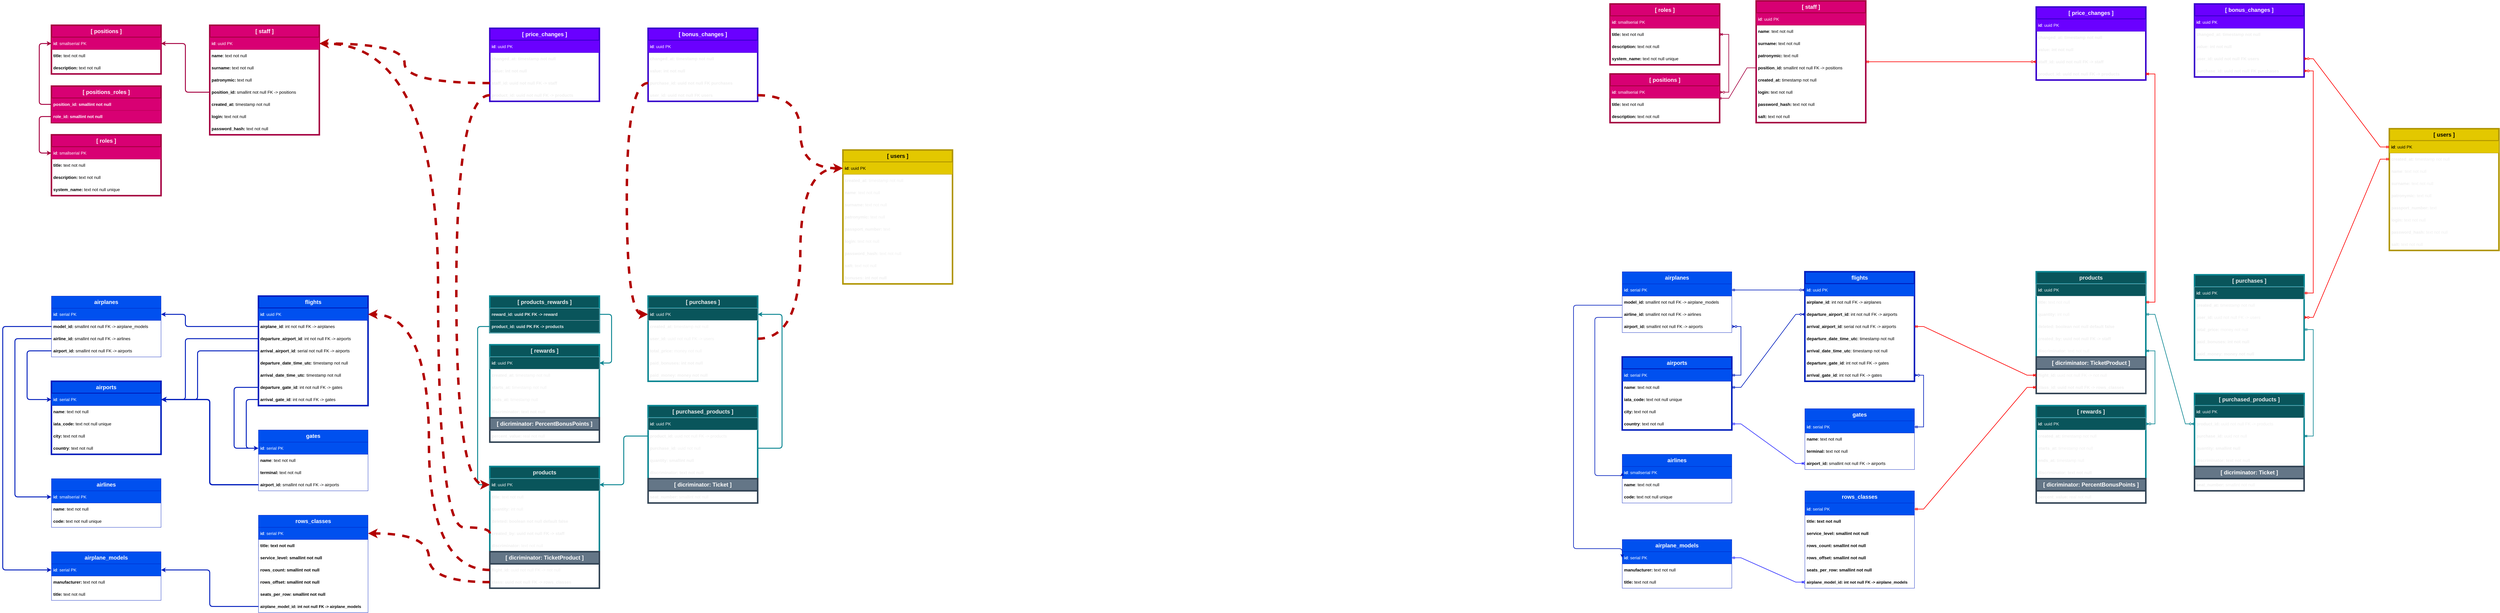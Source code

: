 <mxfile version="22.0.3" type="device">
  <diagram name="Page-1" id="KHEG1tH6o49Dtw4MLRcq">
    <mxGraphModel dx="1160" dy="1951" grid="1" gridSize="10" guides="1" tooltips="1" connect="1" arrows="1" fold="1" page="0" pageScale="1" pageWidth="827" pageHeight="1169" background="none" math="0" shadow="0">
      <root>
        <mxCell id="0" />
        <mxCell id="1" parent="0" />
        <mxCell id="cCel9YPEQvIzqPeBJZ7E-25" value="&lt;font style=&quot;font-size: 18px;&quot;&gt;&lt;b&gt;flights&lt;/b&gt;&lt;/font&gt;" style="swimlane;fontStyle=0;childLayout=stackLayout;horizontal=1;startSize=40;fillColor=#0050ef;horizontalStack=0;resizeParent=1;resizeParentMax=0;resizeLast=0;collapsible=1;marginBottom=0;whiteSpace=wrap;html=1;fontColor=#ffffff;strokeColor=#001DBC;labelBackgroundColor=none;strokeWidth=5;" parent="1" vertex="1">
          <mxGeometry x="2760" y="1200" width="360" height="360" as="geometry" />
        </mxCell>
        <mxCell id="cCel9YPEQvIzqPeBJZ7E-26" value="&lt;b style=&quot;font-size: 14px;&quot;&gt;id&lt;/b&gt;: uuid PK" style="text;align=left;verticalAlign=middle;spacingLeft=4;spacingRight=4;overflow=hidden;rotatable=0;points=[[0,0.5],[1,0.5]];portConstraint=eastwest;whiteSpace=wrap;html=1;labelBackgroundColor=none;fontSize=14;fillColor=#0050ef;strokeColor=#001DBC;fontColor=#ffffff;" parent="cCel9YPEQvIzqPeBJZ7E-25" vertex="1">
          <mxGeometry y="40" width="360" height="40" as="geometry" />
        </mxCell>
        <mxCell id="cCel9YPEQvIzqPeBJZ7E-43" value="&lt;b style=&quot;font-size: 14px;&quot;&gt;airplane_id&lt;/b&gt;: int not null FK -&amp;gt; airplanes" style="text;align=left;verticalAlign=middle;spacingLeft=4;spacingRight=4;overflow=hidden;rotatable=0;points=[[0,0.5],[1,0.5]];portConstraint=eastwest;whiteSpace=wrap;html=1;labelBackgroundColor=none;fontSize=14;" parent="cCel9YPEQvIzqPeBJZ7E-25" vertex="1">
          <mxGeometry y="80" width="360" height="40" as="geometry" />
        </mxCell>
        <mxCell id="cCel9YPEQvIzqPeBJZ7E-27" value="&lt;b style=&quot;font-size: 14px;&quot;&gt;departure_airport_id&lt;/b&gt;: int not null FK -&amp;gt; airports" style="text;align=left;verticalAlign=middle;spacingLeft=4;spacingRight=4;overflow=hidden;rotatable=0;points=[[0,0.5],[1,0.5]];portConstraint=eastwest;whiteSpace=wrap;html=1;labelBackgroundColor=none;fontSize=14;" parent="cCel9YPEQvIzqPeBJZ7E-25" vertex="1">
          <mxGeometry y="120" width="360" height="40" as="geometry" />
        </mxCell>
        <mxCell id="cCel9YPEQvIzqPeBJZ7E-28" value="&lt;b style=&quot;font-size: 14px;&quot;&gt;arrival_airport_id&lt;/b&gt;: serial not null FK -&amp;gt; airports" style="text;align=left;verticalAlign=middle;spacingLeft=4;spacingRight=4;overflow=hidden;rotatable=0;points=[[0,0.5],[1,0.5]];portConstraint=eastwest;whiteSpace=wrap;html=1;labelBackgroundColor=none;fontSize=14;" parent="cCel9YPEQvIzqPeBJZ7E-25" vertex="1">
          <mxGeometry y="160" width="360" height="40" as="geometry" />
        </mxCell>
        <mxCell id="cCel9YPEQvIzqPeBJZ7E-40" value="&lt;b style=&quot;font-size: 14px;&quot;&gt;departure_date_time_utc&lt;/b&gt;: timestamp not null" style="text;align=left;verticalAlign=middle;spacingLeft=4;spacingRight=4;overflow=hidden;rotatable=0;points=[[0,0.5],[1,0.5]];portConstraint=eastwest;whiteSpace=wrap;html=1;labelBackgroundColor=none;fontSize=14;" parent="cCel9YPEQvIzqPeBJZ7E-25" vertex="1">
          <mxGeometry y="200" width="360" height="40" as="geometry" />
        </mxCell>
        <mxCell id="cCel9YPEQvIzqPeBJZ7E-41" value="&lt;b style=&quot;font-size: 14px;&quot;&gt;arrival_date_time_utc&lt;/b&gt;: timestamp not null" style="text;align=left;verticalAlign=middle;spacingLeft=4;spacingRight=4;overflow=hidden;rotatable=0;points=[[0,0.5],[1,0.5]];portConstraint=eastwest;whiteSpace=wrap;html=1;labelBackgroundColor=none;fontSize=14;" parent="cCel9YPEQvIzqPeBJZ7E-25" vertex="1">
          <mxGeometry y="240" width="360" height="40" as="geometry" />
        </mxCell>
        <mxCell id="cCel9YPEQvIzqPeBJZ7E-29" value="&lt;b style=&quot;font-size: 14px;&quot;&gt;departure_gate_id&lt;/b&gt;: int not null FK -&amp;gt; gates" style="text;align=left;verticalAlign=middle;spacingLeft=4;spacingRight=4;overflow=hidden;rotatable=0;points=[[0,0.5],[1,0.5]];portConstraint=eastwest;whiteSpace=wrap;html=1;labelBackgroundColor=none;fontSize=14;" parent="cCel9YPEQvIzqPeBJZ7E-25" vertex="1">
          <mxGeometry y="280" width="360" height="40" as="geometry" />
        </mxCell>
        <mxCell id="cCel9YPEQvIzqPeBJZ7E-42" value="&lt;b style=&quot;font-size: 14px;&quot;&gt;arrival_gate_id&lt;/b&gt;: int not null FK -&amp;gt; gates" style="text;align=left;verticalAlign=middle;spacingLeft=4;spacingRight=4;overflow=hidden;rotatable=0;points=[[0,0.5],[1,0.5]];portConstraint=eastwest;whiteSpace=wrap;html=1;labelBackgroundColor=none;fontSize=14;" parent="cCel9YPEQvIzqPeBJZ7E-25" vertex="1">
          <mxGeometry y="320" width="360" height="40" as="geometry" />
        </mxCell>
        <mxCell id="cCel9YPEQvIzqPeBJZ7E-53" value="&lt;font style=&quot;font-size: 18px;&quot;&gt;&lt;b&gt;airports&lt;/b&gt;&lt;/font&gt;" style="swimlane;fontStyle=0;childLayout=stackLayout;horizontal=1;startSize=40;fillColor=#0050ef;horizontalStack=0;resizeParent=1;resizeParentMax=0;resizeLast=0;collapsible=1;marginBottom=0;whiteSpace=wrap;html=1;fontColor=#ffffff;strokeColor=#001DBC;labelBackgroundColor=none;strokeWidth=5;" parent="1" vertex="1">
          <mxGeometry x="2080" y="1480" width="360" height="240" as="geometry" />
        </mxCell>
        <mxCell id="cCel9YPEQvIzqPeBJZ7E-54" value="&lt;b style=&quot;font-size: 14px;&quot;&gt;id&lt;/b&gt;: serial PK" style="text;strokeColor=#001DBC;fillColor=#0050ef;align=left;verticalAlign=middle;spacingLeft=4;spacingRight=4;overflow=hidden;rotatable=0;points=[[0,0.5],[1,0.5]];portConstraint=eastwest;whiteSpace=wrap;html=1;labelBackgroundColor=none;fontColor=#ffffff;fontSize=14;" parent="cCel9YPEQvIzqPeBJZ7E-53" vertex="1">
          <mxGeometry y="40" width="360" height="40" as="geometry" />
        </mxCell>
        <mxCell id="cCel9YPEQvIzqPeBJZ7E-55" value="&lt;b style=&quot;font-size: 14px;&quot;&gt;name&lt;/b&gt;: text not null" style="text;align=left;verticalAlign=middle;spacingLeft=4;spacingRight=4;overflow=hidden;rotatable=0;points=[[0,0.5],[1,0.5]];portConstraint=eastwest;whiteSpace=wrap;html=1;labelBackgroundColor=none;fontSize=14;" parent="cCel9YPEQvIzqPeBJZ7E-53" vertex="1">
          <mxGeometry y="80" width="360" height="40" as="geometry" />
        </mxCell>
        <mxCell id="cCel9YPEQvIzqPeBJZ7E-56" value="&lt;b&gt;iata_code: &lt;/b&gt;text not null unique" style="text;align=left;verticalAlign=middle;spacingLeft=4;spacingRight=4;overflow=hidden;rotatable=0;points=[[0,0.5],[1,0.5]];portConstraint=eastwest;whiteSpace=wrap;html=1;labelBackgroundColor=none;fontSize=14;" parent="cCel9YPEQvIzqPeBJZ7E-53" vertex="1">
          <mxGeometry y="120" width="360" height="40" as="geometry" />
        </mxCell>
        <mxCell id="cCel9YPEQvIzqPeBJZ7E-57" value="&lt;b&gt;city: &lt;/b&gt;text not null" style="text;align=left;verticalAlign=middle;spacingLeft=4;spacingRight=4;overflow=hidden;rotatable=0;points=[[0,0.5],[1,0.5]];portConstraint=eastwest;whiteSpace=wrap;html=1;labelBackgroundColor=none;fontSize=14;" parent="cCel9YPEQvIzqPeBJZ7E-53" vertex="1">
          <mxGeometry y="160" width="360" height="40" as="geometry" />
        </mxCell>
        <mxCell id="cCel9YPEQvIzqPeBJZ7E-58" value="&lt;b style=&quot;font-size: 14px;&quot;&gt;country&lt;/b&gt;: text not null" style="text;align=left;verticalAlign=middle;spacingLeft=4;spacingRight=4;overflow=hidden;rotatable=0;points=[[0,0.5],[1,0.5]];portConstraint=eastwest;whiteSpace=wrap;html=1;labelBackgroundColor=none;fontSize=14;" parent="cCel9YPEQvIzqPeBJZ7E-53" vertex="1">
          <mxGeometry y="200" width="360" height="40" as="geometry" />
        </mxCell>
        <mxCell id="cCel9YPEQvIzqPeBJZ7E-151" value="&lt;font style=&quot;font-size: 18px;&quot;&gt;&lt;b&gt;gates&lt;/b&gt;&lt;/font&gt;" style="swimlane;fontStyle=0;childLayout=stackLayout;horizontal=1;startSize=40;fillColor=#0050ef;horizontalStack=0;resizeParent=1;resizeParentMax=0;resizeLast=0;collapsible=1;marginBottom=0;whiteSpace=wrap;html=1;fontColor=#ffffff;strokeColor=#001DBC;labelBackgroundColor=none;" parent="1" vertex="1">
          <mxGeometry x="2760" y="1640" width="360" height="200" as="geometry" />
        </mxCell>
        <mxCell id="cCel9YPEQvIzqPeBJZ7E-152" value="&lt;b style=&quot;font-size: 14px;&quot;&gt;id&lt;/b&gt;: serial PK" style="text;strokeColor=#001DBC;fillColor=#0050ef;align=left;verticalAlign=middle;spacingLeft=4;spacingRight=4;overflow=hidden;rotatable=0;points=[[0,0.5],[1,0.5]];portConstraint=eastwest;whiteSpace=wrap;html=1;labelBackgroundColor=none;fontColor=#ffffff;fontSize=14;" parent="cCel9YPEQvIzqPeBJZ7E-151" vertex="1">
          <mxGeometry y="40" width="360" height="40" as="geometry" />
        </mxCell>
        <mxCell id="cCel9YPEQvIzqPeBJZ7E-153" value="&lt;b style=&quot;font-size: 14px;&quot;&gt;name&lt;/b&gt;: text not null" style="text;align=left;verticalAlign=middle;spacingLeft=4;spacingRight=4;overflow=hidden;rotatable=0;points=[[0,0.5],[1,0.5]];portConstraint=eastwest;whiteSpace=wrap;html=1;labelBackgroundColor=none;fontSize=14;" parent="cCel9YPEQvIzqPeBJZ7E-151" vertex="1">
          <mxGeometry y="80" width="360" height="40" as="geometry" />
        </mxCell>
        <mxCell id="cCel9YPEQvIzqPeBJZ7E-154" value="&lt;b&gt;terminal: &lt;/b&gt;text not null" style="text;align=left;verticalAlign=middle;spacingLeft=4;spacingRight=4;overflow=hidden;rotatable=0;points=[[0,0.5],[1,0.5]];portConstraint=eastwest;whiteSpace=wrap;html=1;labelBackgroundColor=none;fontSize=14;" parent="cCel9YPEQvIzqPeBJZ7E-151" vertex="1">
          <mxGeometry y="120" width="360" height="40" as="geometry" />
        </mxCell>
        <mxCell id="cCel9YPEQvIzqPeBJZ7E-155" value="&lt;b&gt;airport_id: &lt;/b&gt;smallint not null FK -&amp;gt; airports" style="text;align=left;verticalAlign=middle;spacingLeft=4;spacingRight=4;overflow=hidden;rotatable=0;points=[[0,0.5],[1,0.5]];portConstraint=eastwest;whiteSpace=wrap;html=1;labelBackgroundColor=none;fontSize=14;" parent="cCel9YPEQvIzqPeBJZ7E-151" vertex="1">
          <mxGeometry y="160" width="360" height="40" as="geometry" />
        </mxCell>
        <mxCell id="cCel9YPEQvIzqPeBJZ7E-162" value="&lt;font style=&quot;font-size: 18px;&quot;&gt;&lt;b&gt;airplanes&lt;br&gt;&lt;/b&gt;&lt;/font&gt;" style="swimlane;fontStyle=0;childLayout=stackLayout;horizontal=1;startSize=40;fillColor=#0050ef;horizontalStack=0;resizeParent=1;resizeParentMax=0;resizeLast=0;collapsible=1;marginBottom=0;whiteSpace=wrap;html=1;fontColor=#ffffff;strokeColor=#001DBC;labelBackgroundColor=none;" parent="1" vertex="1">
          <mxGeometry x="2080" y="1200" width="360" height="200" as="geometry" />
        </mxCell>
        <mxCell id="cCel9YPEQvIzqPeBJZ7E-163" value="&lt;b style=&quot;font-size: 14px;&quot;&gt;id&lt;/b&gt;: serial PK" style="text;strokeColor=#001DBC;fillColor=#0050ef;align=left;verticalAlign=middle;spacingLeft=4;spacingRight=4;overflow=hidden;rotatable=0;points=[[0,0.5],[1,0.5]];portConstraint=eastwest;whiteSpace=wrap;html=1;labelBackgroundColor=none;fontColor=#ffffff;fontSize=14;" parent="cCel9YPEQvIzqPeBJZ7E-162" vertex="1">
          <mxGeometry y="40" width="360" height="40" as="geometry" />
        </mxCell>
        <mxCell id="cCel9YPEQvIzqPeBJZ7E-165" value="&lt;b&gt;model_id: &lt;/b&gt;smallint not null FK -&amp;gt; airplane_models" style="text;align=left;verticalAlign=middle;spacingLeft=4;spacingRight=4;overflow=hidden;rotatable=0;points=[[0,0.5],[1,0.5]];portConstraint=eastwest;whiteSpace=wrap;html=1;labelBackgroundColor=none;fontSize=14;" parent="cCel9YPEQvIzqPeBJZ7E-162" vertex="1">
          <mxGeometry y="80" width="360" height="40" as="geometry" />
        </mxCell>
        <mxCell id="cCel9YPEQvIzqPeBJZ7E-166" value="&lt;b&gt;airline_id: &lt;/b&gt;smallint not null FK -&amp;gt; airlines" style="text;align=left;verticalAlign=middle;spacingLeft=4;spacingRight=4;overflow=hidden;rotatable=0;points=[[0,0.5],[1,0.5]];portConstraint=eastwest;whiteSpace=wrap;html=1;labelBackgroundColor=none;fontSize=14;" parent="cCel9YPEQvIzqPeBJZ7E-162" vertex="1">
          <mxGeometry y="120" width="360" height="40" as="geometry" />
        </mxCell>
        <mxCell id="cCel9YPEQvIzqPeBJZ7E-181" value="&lt;b&gt;airport_id: &lt;/b&gt;smallint not null FK -&amp;gt; airports" style="text;align=left;verticalAlign=middle;spacingLeft=4;spacingRight=4;overflow=hidden;rotatable=0;points=[[0,0.5],[1,0.5]];portConstraint=eastwest;whiteSpace=wrap;html=1;labelBackgroundColor=none;fontSize=14;" parent="cCel9YPEQvIzqPeBJZ7E-162" vertex="1">
          <mxGeometry y="160" width="360" height="40" as="geometry" />
        </mxCell>
        <mxCell id="cCel9YPEQvIzqPeBJZ7E-167" value="&lt;font style=&quot;font-size: 18px;&quot;&gt;&lt;b&gt;airplane_models&lt;br&gt;&lt;/b&gt;&lt;/font&gt;" style="swimlane;fontStyle=0;childLayout=stackLayout;horizontal=1;startSize=40;fillColor=#0050ef;horizontalStack=0;resizeParent=1;resizeParentMax=0;resizeLast=0;collapsible=1;marginBottom=0;whiteSpace=wrap;html=1;fontColor=#ffffff;strokeColor=#001DBC;labelBackgroundColor=none;" parent="1" vertex="1">
          <mxGeometry x="2080" y="2040" width="360" height="160" as="geometry" />
        </mxCell>
        <mxCell id="cCel9YPEQvIzqPeBJZ7E-168" value="&lt;b style=&quot;font-size: 14px;&quot;&gt;id&lt;/b&gt;: serial PK" style="text;strokeColor=#001DBC;fillColor=#0050ef;align=left;verticalAlign=middle;spacingLeft=4;spacingRight=4;overflow=hidden;rotatable=0;points=[[0,0.5],[1,0.5]];portConstraint=eastwest;whiteSpace=wrap;html=1;labelBackgroundColor=none;fontColor=#ffffff;fontSize=14;" parent="cCel9YPEQvIzqPeBJZ7E-167" vertex="1">
          <mxGeometry y="40" width="360" height="40" as="geometry" />
        </mxCell>
        <mxCell id="cCel9YPEQvIzqPeBJZ7E-171" value="&lt;b&gt;manufacturer: &lt;/b&gt;text not null" style="text;align=left;verticalAlign=middle;spacingLeft=4;spacingRight=4;overflow=hidden;rotatable=0;points=[[0,0.5],[1,0.5]];portConstraint=eastwest;whiteSpace=wrap;html=1;labelBackgroundColor=none;fontSize=14;" parent="cCel9YPEQvIzqPeBJZ7E-167" vertex="1">
          <mxGeometry y="80" width="360" height="40" as="geometry" />
        </mxCell>
        <mxCell id="cCel9YPEQvIzqPeBJZ7E-170" value="&lt;b&gt;title: &lt;/b&gt;text not null" style="text;align=left;verticalAlign=middle;spacingLeft=4;spacingRight=4;overflow=hidden;rotatable=0;points=[[0,0.5],[1,0.5]];portConstraint=eastwest;whiteSpace=wrap;html=1;labelBackgroundColor=none;fontSize=14;" parent="cCel9YPEQvIzqPeBJZ7E-167" vertex="1">
          <mxGeometry y="120" width="360" height="40" as="geometry" />
        </mxCell>
        <mxCell id="Wbdcqwvr1IbIfebZv92Z-9" value="&lt;font style=&quot;font-size: 18px;&quot;&gt;&lt;b&gt;[ users ]&lt;br&gt;&lt;/b&gt;&lt;/font&gt;" style="swimlane;fontStyle=0;childLayout=stackLayout;horizontal=1;startSize=40;fillColor=#e3c800;horizontalStack=0;resizeParent=1;resizeParentMax=0;resizeLast=0;collapsible=1;marginBottom=0;whiteSpace=wrap;html=1;strokeColor=#B09500;labelBackgroundColor=none;strokeWidth=5;fontColor=#000000;" parent="1" vertex="1">
          <mxGeometry x="4680" y="720" width="360" height="440" as="geometry" />
        </mxCell>
        <mxCell id="Wbdcqwvr1IbIfebZv92Z-10" value="&lt;b style=&quot;font-size: 14px;&quot;&gt;id&lt;/b&gt;: uuid PK" style="text;strokeColor=#B09500;fillColor=#e3c800;align=left;verticalAlign=middle;spacingLeft=4;spacingRight=4;overflow=hidden;rotatable=0;points=[[0,0.5],[1,0.5]];portConstraint=eastwest;whiteSpace=wrap;html=1;labelBackgroundColor=none;fontColor=#000000;fontSize=14;" parent="Wbdcqwvr1IbIfebZv92Z-9" vertex="1">
          <mxGeometry y="40" width="360" height="40" as="geometry" />
        </mxCell>
        <mxCell id="Wbdcqwvr1IbIfebZv92Z-13" value="&lt;b&gt;created_at: &lt;/b&gt;timestamp not null" style="text;strokeColor=none;fillColor=none;align=left;verticalAlign=middle;spacingLeft=4;spacingRight=4;overflow=hidden;rotatable=0;points=[[0,0.5],[1,0.5]];portConstraint=eastwest;whiteSpace=wrap;html=1;labelBackgroundColor=none;fontColor=#EEEEEE;fontSize=14;" parent="Wbdcqwvr1IbIfebZv92Z-9" vertex="1">
          <mxGeometry y="80" width="360" height="40" as="geometry" />
        </mxCell>
        <mxCell id="Wbdcqwvr1IbIfebZv92Z-11" value="&lt;b style=&quot;font-size: 14px;&quot;&gt;name&lt;/b&gt;: text not null" style="text;strokeColor=none;fillColor=none;align=left;verticalAlign=middle;spacingLeft=4;spacingRight=4;overflow=hidden;rotatable=0;points=[[0,0.5],[1,0.5]];portConstraint=eastwest;whiteSpace=wrap;html=1;labelBackgroundColor=none;fontColor=#EEEEEE;fontSize=14;" parent="Wbdcqwvr1IbIfebZv92Z-9" vertex="1">
          <mxGeometry y="120" width="360" height="40" as="geometry" />
        </mxCell>
        <mxCell id="Wbdcqwvr1IbIfebZv92Z-12" value="&lt;b&gt;surname: &lt;/b&gt;text not null" style="text;strokeColor=none;fillColor=none;align=left;verticalAlign=middle;spacingLeft=4;spacingRight=4;overflow=hidden;rotatable=0;points=[[0,0.5],[1,0.5]];portConstraint=eastwest;whiteSpace=wrap;html=1;labelBackgroundColor=none;fontColor=#EEEEEE;fontSize=14;" parent="Wbdcqwvr1IbIfebZv92Z-9" vertex="1">
          <mxGeometry y="160" width="360" height="40" as="geometry" />
        </mxCell>
        <mxCell id="Wbdcqwvr1IbIfebZv92Z-73" value="&lt;b&gt;patronymic: &lt;/b&gt;text null" style="text;strokeColor=none;fillColor=none;align=left;verticalAlign=middle;spacingLeft=4;spacingRight=4;overflow=hidden;rotatable=0;points=[[0,0.5],[1,0.5]];portConstraint=eastwest;whiteSpace=wrap;html=1;labelBackgroundColor=none;fontColor=#EEEEEE;fontSize=14;" parent="Wbdcqwvr1IbIfebZv92Z-9" vertex="1">
          <mxGeometry y="200" width="360" height="40" as="geometry" />
        </mxCell>
        <mxCell id="Wbdcqwvr1IbIfebZv92Z-30" value="&lt;b&gt;passport_number: &lt;/b&gt;text" style="text;strokeColor=none;fillColor=none;align=left;verticalAlign=middle;spacingLeft=4;spacingRight=4;overflow=hidden;rotatable=0;points=[[0,0.5],[1,0.5]];portConstraint=eastwest;whiteSpace=wrap;html=1;labelBackgroundColor=none;fontColor=#EEEEEE;fontSize=14;" parent="Wbdcqwvr1IbIfebZv92Z-9" vertex="1">
          <mxGeometry y="240" width="360" height="40" as="geometry" />
        </mxCell>
        <mxCell id="Wbdcqwvr1IbIfebZv92Z-8" value="&lt;b&gt;login: &lt;/b&gt;text not null" style="text;strokeColor=none;fillColor=none;align=left;verticalAlign=middle;spacingLeft=4;spacingRight=4;overflow=hidden;rotatable=0;points=[[0,0.5],[1,0.5]];portConstraint=eastwest;whiteSpace=wrap;html=1;labelBackgroundColor=none;fontColor=#EEEEEE;fontSize=14;" parent="Wbdcqwvr1IbIfebZv92Z-9" vertex="1">
          <mxGeometry y="280" width="360" height="40" as="geometry" />
        </mxCell>
        <mxCell id="UgSloFG3NdVFuupZQ96s-207" value="&lt;b&gt;password_hash: &lt;/b&gt;text not null" style="text;strokeColor=none;fillColor=none;align=left;verticalAlign=middle;spacingLeft=4;spacingRight=4;overflow=hidden;rotatable=0;points=[[0,0.5],[1,0.5]];portConstraint=eastwest;whiteSpace=wrap;html=1;labelBackgroundColor=none;fontColor=#EEEEEE;fontSize=14;" parent="Wbdcqwvr1IbIfebZv92Z-9" vertex="1">
          <mxGeometry y="320" width="360" height="40" as="geometry" />
        </mxCell>
        <mxCell id="l3O2OO2_3pEZGnwRh9ON-2" value="&lt;b&gt;salt: &lt;/b&gt;text not null" style="text;strokeColor=none;fillColor=none;align=left;verticalAlign=middle;spacingLeft=4;spacingRight=4;overflow=hidden;rotatable=0;points=[[0,0.5],[1,0.5]];portConstraint=eastwest;whiteSpace=wrap;html=1;labelBackgroundColor=none;fontColor=#EEEEEE;fontSize=14;" vertex="1" parent="Wbdcqwvr1IbIfebZv92Z-9">
          <mxGeometry y="360" width="360" height="40" as="geometry" />
        </mxCell>
        <mxCell id="UgSloFG3NdVFuupZQ96s-316" value="&lt;b&gt;bonuses: int not null&lt;/b&gt;" style="text;strokeColor=none;fillColor=none;align=left;verticalAlign=middle;spacingLeft=4;spacingRight=4;overflow=hidden;rotatable=0;points=[[0,0.5],[1,0.5]];portConstraint=eastwest;whiteSpace=wrap;html=1;labelBackgroundColor=none;fontColor=#EEEEEE;fontSize=14;" parent="Wbdcqwvr1IbIfebZv92Z-9" vertex="1">
          <mxGeometry y="400" width="360" height="40" as="geometry" />
        </mxCell>
        <mxCell id="Wbdcqwvr1IbIfebZv92Z-44" value="&lt;font style=&quot;font-size: 18px;&quot;&gt;&lt;b&gt;[ positions ]&lt;/b&gt;&lt;/font&gt;" style="swimlane;fontStyle=0;childLayout=stackLayout;horizontal=1;startSize=40;fillColor=#d80073;horizontalStack=0;resizeParent=1;resizeParentMax=0;resizeLast=0;collapsible=1;marginBottom=0;whiteSpace=wrap;html=1;fontColor=#ffffff;strokeColor=#A50040;labelBackgroundColor=none;strokeWidth=5;" parent="1" vertex="1">
          <mxGeometry x="2080" y="310" width="360" height="160" as="geometry" />
        </mxCell>
        <mxCell id="Wbdcqwvr1IbIfebZv92Z-45" value="&lt;b style=&quot;font-size: 14px;&quot;&gt;id&lt;/b&gt;: smallserial PK" style="text;strokeColor=#A50040;fillColor=#d80073;align=left;verticalAlign=middle;spacingLeft=4;spacingRight=4;overflow=hidden;rotatable=0;points=[[0,0.5],[1,0.5]];portConstraint=eastwest;whiteSpace=wrap;html=1;labelBackgroundColor=none;fontColor=#ffffff;fontSize=14;" parent="Wbdcqwvr1IbIfebZv92Z-44" vertex="1">
          <mxGeometry y="40" width="360" height="40" as="geometry" />
        </mxCell>
        <mxCell id="Wbdcqwvr1IbIfebZv92Z-48" value="&lt;b&gt;title: &lt;/b&gt;text not null" style="text;align=left;verticalAlign=middle;spacingLeft=4;spacingRight=4;overflow=hidden;rotatable=0;points=[[0,0.5],[1,0.5]];portConstraint=eastwest;whiteSpace=wrap;html=1;labelBackgroundColor=none;fontSize=14;" parent="Wbdcqwvr1IbIfebZv92Z-44" vertex="1">
          <mxGeometry y="80" width="360" height="40" as="geometry" />
        </mxCell>
        <mxCell id="Wbdcqwvr1IbIfebZv92Z-50" value="&lt;b&gt;description: &lt;/b&gt;text not null" style="text;align=left;verticalAlign=middle;spacingLeft=4;spacingRight=4;overflow=hidden;rotatable=0;points=[[0,0.5],[1,0.5]];portConstraint=eastwest;whiteSpace=wrap;html=1;labelBackgroundColor=none;fontSize=14;" parent="Wbdcqwvr1IbIfebZv92Z-44" vertex="1">
          <mxGeometry y="120" width="360" height="40" as="geometry" />
        </mxCell>
        <mxCell id="Wbdcqwvr1IbIfebZv92Z-51" value="&lt;font style=&quot;font-size: 18px;&quot;&gt;&lt;b&gt;[ roles ]&lt;/b&gt;&lt;/font&gt;" style="swimlane;fontStyle=0;childLayout=stackLayout;horizontal=1;startSize=40;fillColor=#d80073;horizontalStack=0;resizeParent=1;resizeParentMax=0;resizeLast=0;collapsible=1;marginBottom=0;whiteSpace=wrap;html=1;fontColor=#ffffff;strokeColor=#A50040;labelBackgroundColor=none;strokeWidth=5;" parent="1" vertex="1">
          <mxGeometry x="2080" y="670" width="360" height="200" as="geometry" />
        </mxCell>
        <mxCell id="Wbdcqwvr1IbIfebZv92Z-52" value="&lt;b style=&quot;font-size: 14px;&quot;&gt;id&lt;/b&gt;: smallserial PK" style="text;strokeColor=#A50040;fillColor=#d80073;align=left;verticalAlign=middle;spacingLeft=4;spacingRight=4;overflow=hidden;rotatable=0;points=[[0,0.5],[1,0.5]];portConstraint=eastwest;whiteSpace=wrap;html=1;labelBackgroundColor=none;fontColor=#ffffff;fontSize=14;" parent="Wbdcqwvr1IbIfebZv92Z-51" vertex="1">
          <mxGeometry y="40" width="360" height="40" as="geometry" />
        </mxCell>
        <mxCell id="Wbdcqwvr1IbIfebZv92Z-53" value="&lt;b&gt;title: &lt;/b&gt;text not null" style="text;align=left;verticalAlign=middle;spacingLeft=4;spacingRight=4;overflow=hidden;rotatable=0;points=[[0,0.5],[1,0.5]];portConstraint=eastwest;whiteSpace=wrap;html=1;labelBackgroundColor=none;fontSize=14;" parent="Wbdcqwvr1IbIfebZv92Z-51" vertex="1">
          <mxGeometry y="80" width="360" height="40" as="geometry" />
        </mxCell>
        <mxCell id="Wbdcqwvr1IbIfebZv92Z-54" value="&lt;b&gt;description: &lt;/b&gt;text not null" style="text;align=left;verticalAlign=middle;spacingLeft=4;spacingRight=4;overflow=hidden;rotatable=0;points=[[0,0.5],[1,0.5]];portConstraint=eastwest;whiteSpace=wrap;html=1;labelBackgroundColor=none;fontSize=14;" parent="Wbdcqwvr1IbIfebZv92Z-51" vertex="1">
          <mxGeometry y="120" width="360" height="40" as="geometry" />
        </mxCell>
        <mxCell id="Wbdcqwvr1IbIfebZv92Z-55" value="&lt;b&gt;system_name: &lt;/b&gt;text not null unique" style="text;align=left;verticalAlign=middle;spacingLeft=4;spacingRight=4;overflow=hidden;rotatable=0;points=[[0,0.5],[1,0.5]];portConstraint=eastwest;whiteSpace=wrap;html=1;labelBackgroundColor=none;fontSize=14;" parent="Wbdcqwvr1IbIfebZv92Z-51" vertex="1">
          <mxGeometry y="160" width="360" height="40" as="geometry" />
        </mxCell>
        <mxCell id="Wbdcqwvr1IbIfebZv92Z-60" value="&lt;font style=&quot;font-size: 18px;&quot;&gt;&lt;b&gt;[ positions_roles ]&lt;/b&gt;&lt;/font&gt;" style="swimlane;fontStyle=0;childLayout=stackLayout;horizontal=1;startSize=40;fillColor=#d80073;horizontalStack=0;resizeParent=1;resizeParentMax=0;resizeLast=0;collapsible=1;marginBottom=0;whiteSpace=wrap;html=1;fontColor=#ffffff;strokeColor=#A50040;labelBackgroundColor=none;strokeWidth=5;" parent="1" vertex="1">
          <mxGeometry x="2080" y="510" width="360" height="120" as="geometry" />
        </mxCell>
        <mxCell id="Wbdcqwvr1IbIfebZv92Z-62" value="&lt;b&gt;position_id: smallint not null&lt;/b&gt;" style="text;strokeColor=#A50040;fillColor=#d80073;align=left;verticalAlign=middle;spacingLeft=4;spacingRight=4;overflow=hidden;rotatable=0;points=[[0,0.5],[1,0.5]];portConstraint=eastwest;whiteSpace=wrap;html=1;labelBackgroundColor=none;fontColor=#ffffff;fontSize=14;" parent="Wbdcqwvr1IbIfebZv92Z-60" vertex="1">
          <mxGeometry y="40" width="360" height="40" as="geometry" />
        </mxCell>
        <mxCell id="Wbdcqwvr1IbIfebZv92Z-61" value="&lt;b&gt;role_id: smallint not null&lt;/b&gt;" style="text;strokeColor=#A50040;fillColor=#d80073;align=left;verticalAlign=middle;spacingLeft=4;spacingRight=4;overflow=hidden;rotatable=0;points=[[0,0.5],[1,0.5]];portConstraint=eastwest;whiteSpace=wrap;html=1;labelBackgroundColor=none;fontColor=#ffffff;fontSize=14;" parent="Wbdcqwvr1IbIfebZv92Z-60" vertex="1">
          <mxGeometry y="80" width="360" height="40" as="geometry" />
        </mxCell>
        <mxCell id="Wbdcqwvr1IbIfebZv92Z-67" style="edgeStyle=orthogonalEdgeStyle;rounded=1;orthogonalLoop=1;jettySize=auto;html=1;entryX=0;entryY=0.5;entryDx=0;entryDy=0;labelBackgroundColor=none;strokeColor=#A50040;fontColor=default;strokeWidth=3;fillColor=#d80073;" parent="1" source="Wbdcqwvr1IbIfebZv92Z-62" target="Wbdcqwvr1IbIfebZv92Z-45" edge="1">
          <mxGeometry relative="1" as="geometry">
            <Array as="points">
              <mxPoint x="2040" y="570" />
              <mxPoint x="2040" y="370" />
            </Array>
          </mxGeometry>
        </mxCell>
        <mxCell id="Wbdcqwvr1IbIfebZv92Z-77" style="edgeStyle=orthogonalEdgeStyle;shape=connector;rounded=1;orthogonalLoop=1;jettySize=auto;html=1;entryX=0;entryY=0.5;entryDx=0;entryDy=0;labelBackgroundColor=none;strokeColor=#A50040;strokeWidth=3;align=center;verticalAlign=middle;fontFamily=Helvetica;fontSize=11;fontColor=default;endArrow=classic;fillColor=#d80073;" parent="1" source="Wbdcqwvr1IbIfebZv92Z-61" target="Wbdcqwvr1IbIfebZv92Z-52" edge="1">
          <mxGeometry relative="1" as="geometry">
            <Array as="points">
              <mxPoint x="2040" y="610" />
              <mxPoint x="2040" y="730" />
            </Array>
          </mxGeometry>
        </mxCell>
        <mxCell id="Wbdcqwvr1IbIfebZv92Z-92" value="&lt;font style=&quot;font-size: 18px;&quot;&gt;&lt;b&gt;[ staff ]&lt;br&gt;&lt;/b&gt;&lt;/font&gt;" style="swimlane;fontStyle=0;childLayout=stackLayout;horizontal=1;startSize=40;fillColor=#d80073;horizontalStack=0;resizeParent=1;resizeParentMax=0;resizeLast=0;collapsible=1;marginBottom=0;whiteSpace=wrap;html=1;fontColor=#ffffff;strokeColor=#A50040;labelBackgroundColor=none;strokeWidth=5;" parent="1" vertex="1">
          <mxGeometry x="2600" y="310" width="360" height="360" as="geometry" />
        </mxCell>
        <mxCell id="Wbdcqwvr1IbIfebZv92Z-93" value="&lt;b style=&quot;font-size: 14px;&quot;&gt;id&lt;/b&gt;: uuid PK" style="text;strokeColor=#A50040;fillColor=#d80073;align=left;verticalAlign=middle;spacingLeft=4;spacingRight=4;overflow=hidden;rotatable=0;points=[[0,0.5],[1,0.5]];portConstraint=eastwest;whiteSpace=wrap;html=1;labelBackgroundColor=none;fontColor=#ffffff;fontSize=14;" parent="Wbdcqwvr1IbIfebZv92Z-92" vertex="1">
          <mxGeometry y="40" width="360" height="40" as="geometry" />
        </mxCell>
        <mxCell id="Wbdcqwvr1IbIfebZv92Z-94" value="&lt;b style=&quot;font-size: 14px;&quot;&gt;name&lt;/b&gt;: text not null" style="text;align=left;verticalAlign=middle;spacingLeft=4;spacingRight=4;overflow=hidden;rotatable=0;points=[[0,0.5],[1,0.5]];portConstraint=eastwest;whiteSpace=wrap;html=1;labelBackgroundColor=none;fontSize=14;" parent="Wbdcqwvr1IbIfebZv92Z-92" vertex="1">
          <mxGeometry y="80" width="360" height="40" as="geometry" />
        </mxCell>
        <mxCell id="Wbdcqwvr1IbIfebZv92Z-95" value="&lt;b&gt;surname: &lt;/b&gt;text not null" style="text;align=left;verticalAlign=middle;spacingLeft=4;spacingRight=4;overflow=hidden;rotatable=0;points=[[0,0.5],[1,0.5]];portConstraint=eastwest;whiteSpace=wrap;html=1;labelBackgroundColor=none;fontSize=14;" parent="Wbdcqwvr1IbIfebZv92Z-92" vertex="1">
          <mxGeometry y="120" width="360" height="40" as="geometry" />
        </mxCell>
        <mxCell id="Wbdcqwvr1IbIfebZv92Z-96" value="&lt;b&gt;patronymic: &lt;/b&gt;text null" style="text;align=left;verticalAlign=middle;spacingLeft=4;spacingRight=4;overflow=hidden;rotatable=0;points=[[0,0.5],[1,0.5]];portConstraint=eastwest;whiteSpace=wrap;html=1;labelBackgroundColor=none;fontSize=14;" parent="Wbdcqwvr1IbIfebZv92Z-92" vertex="1">
          <mxGeometry y="160" width="360" height="40" as="geometry" />
        </mxCell>
        <mxCell id="Wbdcqwvr1IbIfebZv92Z-103" value="&lt;b&gt;position_id: &lt;/b&gt;smallint not null FK -&amp;gt; positions" style="text;align=left;verticalAlign=middle;spacingLeft=4;spacingRight=4;overflow=hidden;rotatable=0;points=[[0,0.5],[1,0.5]];portConstraint=eastwest;whiteSpace=wrap;html=1;labelBackgroundColor=none;fontSize=14;" parent="Wbdcqwvr1IbIfebZv92Z-92" vertex="1">
          <mxGeometry y="200" width="360" height="40" as="geometry" />
        </mxCell>
        <mxCell id="Wbdcqwvr1IbIfebZv92Z-100" value="&lt;b&gt;created_at: &lt;/b&gt;timestamp not null" style="text;align=left;verticalAlign=middle;spacingLeft=4;spacingRight=4;overflow=hidden;rotatable=0;points=[[0,0.5],[1,0.5]];portConstraint=eastwest;whiteSpace=wrap;html=1;labelBackgroundColor=none;fontSize=14;" parent="Wbdcqwvr1IbIfebZv92Z-92" vertex="1">
          <mxGeometry y="240" width="360" height="40" as="geometry" />
        </mxCell>
        <mxCell id="Wbdcqwvr1IbIfebZv92Z-101" value="&lt;b&gt;login: &lt;/b&gt;text not null" style="text;align=left;verticalAlign=middle;spacingLeft=4;spacingRight=4;overflow=hidden;rotatable=0;points=[[0,0.5],[1,0.5]];portConstraint=eastwest;whiteSpace=wrap;html=1;labelBackgroundColor=none;fontSize=14;" parent="Wbdcqwvr1IbIfebZv92Z-92" vertex="1">
          <mxGeometry y="280" width="360" height="40" as="geometry" />
        </mxCell>
        <mxCell id="Wbdcqwvr1IbIfebZv92Z-102" value="&lt;b&gt;password_hash: &lt;/b&gt;text not null" style="text;align=left;verticalAlign=middle;spacingLeft=4;spacingRight=4;overflow=hidden;rotatable=0;points=[[0,0.5],[1,0.5]];portConstraint=eastwest;whiteSpace=wrap;html=1;labelBackgroundColor=none;fontSize=14;" parent="Wbdcqwvr1IbIfebZv92Z-92" vertex="1">
          <mxGeometry y="320" width="360" height="40" as="geometry" />
        </mxCell>
        <mxCell id="Wbdcqwvr1IbIfebZv92Z-104" style="edgeStyle=orthogonalEdgeStyle;shape=connector;rounded=1;orthogonalLoop=1;jettySize=auto;html=1;entryX=1;entryY=0.5;entryDx=0;entryDy=0;labelBackgroundColor=none;strokeColor=#A50040;strokeWidth=3;align=center;verticalAlign=middle;fontFamily=Helvetica;fontSize=12;fontColor=#EEEEEE;endArrow=classic;startSize=40;fillColor=#d80073;" parent="1" source="Wbdcqwvr1IbIfebZv92Z-103" target="Wbdcqwvr1IbIfebZv92Z-45" edge="1">
          <mxGeometry relative="1" as="geometry" />
        </mxCell>
        <mxCell id="UgSloFG3NdVFuupZQ96s-65" value="&lt;font style=&quot;font-size: 18px;&quot;&gt;&lt;b&gt;[ purchased_products ]&lt;br&gt;&lt;/b&gt;&lt;/font&gt;" style="swimlane;fontStyle=0;childLayout=stackLayout;horizontal=1;startSize=40;fillColor=#09555B;horizontalStack=0;resizeParent=1;resizeParentMax=0;resizeLast=0;collapsible=1;marginBottom=0;whiteSpace=wrap;html=1;fontColor=#EEEEEE;strokeColor=#098591;labelBackgroundColor=none;strokeWidth=5;" parent="1" vertex="1">
          <mxGeometry x="4040" y="1560" width="360" height="320" as="geometry" />
        </mxCell>
        <mxCell id="UgSloFG3NdVFuupZQ96s-66" value="&lt;b style=&quot;font-size: 14px;&quot;&gt;id&lt;/b&gt;: uuid PK" style="text;strokeColor=#BAC8D3;fillColor=#09555B;align=left;verticalAlign=middle;spacingLeft=4;spacingRight=4;overflow=hidden;rotatable=0;points=[[0,0.5],[1,0.5]];portConstraint=eastwest;whiteSpace=wrap;html=1;labelBackgroundColor=none;fontColor=#EEEEEE;fontSize=14;" parent="UgSloFG3NdVFuupZQ96s-65" vertex="1">
          <mxGeometry y="40" width="360" height="40" as="geometry" />
        </mxCell>
        <mxCell id="UgSloFG3NdVFuupZQ96s-67" value="&lt;b&gt;product_id: &lt;/b&gt;uuid not null FK -&amp;gt; products" style="text;strokeColor=none;fillColor=none;align=left;verticalAlign=middle;spacingLeft=4;spacingRight=4;overflow=hidden;rotatable=0;points=[[0,0.5],[1,0.5]];portConstraint=eastwest;whiteSpace=wrap;html=1;labelBackgroundColor=none;fontColor=#EEEEEE;fontSize=14;" parent="UgSloFG3NdVFuupZQ96s-65" vertex="1">
          <mxGeometry y="80" width="360" height="40" as="geometry" />
        </mxCell>
        <mxCell id="UgSloFG3NdVFuupZQ96s-85" value="&lt;b&gt;purchase_id: &lt;/b&gt;uuid not null" style="text;strokeColor=none;fillColor=none;align=left;verticalAlign=middle;spacingLeft=4;spacingRight=4;overflow=hidden;rotatable=0;points=[[0,0.5],[1,0.5]];portConstraint=eastwest;whiteSpace=wrap;html=1;labelBackgroundColor=none;fontColor=#EEEEEE;fontSize=14;" parent="UgSloFG3NdVFuupZQ96s-65" vertex="1">
          <mxGeometry y="120" width="360" height="40" as="geometry" />
        </mxCell>
        <mxCell id="l3O2OO2_3pEZGnwRh9ON-3" value="&lt;b&gt;quantity: smallint null&lt;/b&gt;" style="text;strokeColor=none;fillColor=none;align=left;verticalAlign=middle;spacingLeft=4;spacingRight=4;overflow=hidden;rotatable=0;points=[[0,0.5],[1,0.5]];portConstraint=eastwest;whiteSpace=wrap;html=1;labelBackgroundColor=none;fontColor=#EEEEEE;fontSize=14;" vertex="1" parent="UgSloFG3NdVFuupZQ96s-65">
          <mxGeometry y="160" width="360" height="40" as="geometry" />
        </mxCell>
        <mxCell id="UgSloFG3NdVFuupZQ96s-145" value="&lt;b&gt;discriminator: text not null&lt;/b&gt;" style="text;strokeColor=none;fillColor=none;align=left;verticalAlign=middle;spacingLeft=4;spacingRight=4;overflow=hidden;rotatable=0;points=[[0,0.5],[1,0.5]];portConstraint=eastwest;whiteSpace=wrap;html=1;labelBackgroundColor=none;fontColor=#EEEEEE;fontSize=14;" parent="UgSloFG3NdVFuupZQ96s-65" vertex="1">
          <mxGeometry y="200" width="360" height="40" as="geometry" />
        </mxCell>
        <mxCell id="UgSloFG3NdVFuupZQ96s-70" value="&lt;font style=&quot;font-size: 18px;&quot;&gt;&lt;b&gt;[ dicriminator: Ticket ]&lt;br&gt;&lt;/b&gt;&lt;/font&gt;" style="swimlane;fontStyle=0;childLayout=stackLayout;horizontal=1;startSize=40;horizontalStack=0;resizeParent=1;resizeParentMax=0;resizeLast=0;collapsible=1;marginBottom=0;whiteSpace=wrap;html=1;labelBackgroundColor=none;strokeWidth=5;fillColor=#647687;fontColor=#ffffff;strokeColor=#314354;" parent="UgSloFG3NdVFuupZQ96s-65" vertex="1">
          <mxGeometry y="240" width="360" height="80" as="geometry" />
        </mxCell>
        <mxCell id="UgSloFG3NdVFuupZQ96s-88" value="&lt;b&gt;seat_number: &lt;/b&gt;smallint not null" style="text;strokeColor=none;fillColor=none;align=left;verticalAlign=middle;spacingLeft=4;spacingRight=4;overflow=hidden;rotatable=0;points=[[0,0.5],[1,0.5]];portConstraint=eastwest;whiteSpace=wrap;html=1;labelBackgroundColor=none;fontColor=#EEEEEE;fontSize=14;" parent="UgSloFG3NdVFuupZQ96s-70" vertex="1">
          <mxGeometry y="40" width="360" height="40" as="geometry" />
        </mxCell>
        <mxCell id="UgSloFG3NdVFuupZQ96s-2" value="&lt;font style=&quot;font-size: 18px;&quot;&gt;&lt;b&gt;products&lt;br&gt;&lt;/b&gt;&lt;/font&gt;" style="swimlane;fontStyle=0;childLayout=stackLayout;horizontal=1;startSize=40;fillColor=#09555B;horizontalStack=0;resizeParent=1;resizeParentMax=0;resizeLast=0;collapsible=1;marginBottom=0;whiteSpace=wrap;html=1;fontColor=#EEEEEE;strokeColor=#098591;labelBackgroundColor=none;strokeWidth=5;" parent="1" vertex="1">
          <mxGeometry x="3520" y="1760" width="360" height="400" as="geometry" />
        </mxCell>
        <mxCell id="UgSloFG3NdVFuupZQ96s-3" value="&lt;b style=&quot;font-size: 14px;&quot;&gt;id&lt;/b&gt;: uuid PK" style="text;strokeColor=#BAC8D3;fillColor=#09555B;align=left;verticalAlign=middle;spacingLeft=4;spacingRight=4;overflow=hidden;rotatable=0;points=[[0,0.5],[1,0.5]];portConstraint=eastwest;whiteSpace=wrap;html=1;labelBackgroundColor=none;fontColor=#EEEEEE;fontSize=14;" parent="UgSloFG3NdVFuupZQ96s-2" vertex="1">
          <mxGeometry y="40" width="360" height="40" as="geometry" />
        </mxCell>
        <mxCell id="UgSloFG3NdVFuupZQ96s-7" value="&lt;b&gt;title: &lt;/b&gt;text not null" style="text;strokeColor=none;fillColor=none;align=left;verticalAlign=middle;spacingLeft=4;spacingRight=4;overflow=hidden;rotatable=0;points=[[0,0.5],[1,0.5]];portConstraint=eastwest;whiteSpace=wrap;html=1;labelBackgroundColor=none;fontColor=#EEEEEE;fontSize=14;" parent="UgSloFG3NdVFuupZQ96s-2" vertex="1">
          <mxGeometry y="80" width="360" height="40" as="geometry" />
        </mxCell>
        <mxCell id="UgSloFG3NdVFuupZQ96s-29" value="&lt;b&gt;quantity: &lt;/b&gt;int&amp;nbsp;null" style="text;strokeColor=none;fillColor=none;align=left;verticalAlign=middle;spacingLeft=4;spacingRight=4;overflow=hidden;rotatable=0;points=[[0,0.5],[1,0.5]];portConstraint=eastwest;whiteSpace=wrap;html=1;labelBackgroundColor=none;fontColor=#EEEEEE;fontSize=14;" parent="UgSloFG3NdVFuupZQ96s-2" vertex="1">
          <mxGeometry y="120" width="360" height="40" as="geometry" />
        </mxCell>
        <mxCell id="UgSloFG3NdVFuupZQ96s-341" value="&lt;b&gt;deleted: boolean not null default false&lt;/b&gt;" style="text;strokeColor=none;fillColor=none;align=left;verticalAlign=middle;spacingLeft=4;spacingRight=4;overflow=hidden;rotatable=0;points=[[0,0.5],[1,0.5]];portConstraint=eastwest;whiteSpace=wrap;html=1;labelBackgroundColor=none;fontColor=#EEEEEE;fontSize=14;" parent="UgSloFG3NdVFuupZQ96s-2" vertex="1">
          <mxGeometry y="160" width="360" height="40" as="geometry" />
        </mxCell>
        <mxCell id="UgSloFG3NdVFuupZQ96s-347" value="&lt;b&gt;created_by: uuid not null FK -&amp;gt; staff&lt;/b&gt;" style="text;strokeColor=none;fillColor=none;align=left;verticalAlign=middle;spacingLeft=4;spacingRight=4;overflow=hidden;rotatable=0;points=[[0,0.5],[1,0.5]];portConstraint=eastwest;whiteSpace=wrap;html=1;labelBackgroundColor=none;fontColor=#EEEEEE;fontSize=14;" parent="UgSloFG3NdVFuupZQ96s-2" vertex="1">
          <mxGeometry y="200" width="360" height="40" as="geometry" />
        </mxCell>
        <mxCell id="UgSloFG3NdVFuupZQ96s-12" value="&lt;b&gt;discriminator: &lt;/b&gt;text not null" style="text;strokeColor=none;fillColor=none;align=left;verticalAlign=middle;spacingLeft=4;spacingRight=4;overflow=hidden;rotatable=0;points=[[0,0.5],[1,0.5]];portConstraint=eastwest;whiteSpace=wrap;html=1;labelBackgroundColor=none;fontColor=#EEEEEE;fontSize=14;" parent="UgSloFG3NdVFuupZQ96s-2" vertex="1">
          <mxGeometry y="240" width="360" height="40" as="geometry" />
        </mxCell>
        <mxCell id="UgSloFG3NdVFuupZQ96s-14" value="&lt;font style=&quot;font-size: 18px;&quot;&gt;&lt;b&gt;[ dicriminator: TicketProduct ]&lt;br&gt;&lt;/b&gt;&lt;/font&gt;" style="swimlane;fontStyle=0;childLayout=stackLayout;horizontal=1;startSize=40;horizontalStack=0;resizeParent=1;resizeParentMax=0;resizeLast=0;collapsible=1;marginBottom=0;whiteSpace=wrap;html=1;labelBackgroundColor=none;strokeWidth=5;fillColor=#647687;fontColor=#ffffff;strokeColor=#314354;" parent="UgSloFG3NdVFuupZQ96s-2" vertex="1">
          <mxGeometry y="280" width="360" height="120" as="geometry" />
        </mxCell>
        <mxCell id="UgSloFG3NdVFuupZQ96s-30" value="&lt;b&gt;flight_id: &lt;/b&gt;uuid not null FK -&amp;gt; not null" style="text;strokeColor=none;fillColor=none;align=left;verticalAlign=middle;spacingLeft=4;spacingRight=4;overflow=hidden;rotatable=0;points=[[0,0.5],[1,0.5]];portConstraint=eastwest;whiteSpace=wrap;html=1;labelBackgroundColor=none;fontColor=#EEEEEE;fontSize=14;" parent="UgSloFG3NdVFuupZQ96s-14" vertex="1">
          <mxGeometry y="40" width="360" height="40" as="geometry" />
        </mxCell>
        <mxCell id="UgSloFG3NdVFuupZQ96s-20" value="&lt;b&gt;class: uuid not null FK -&amp;gt; rows_classes&lt;/b&gt;" style="text;strokeColor=none;fillColor=none;align=left;verticalAlign=middle;spacingLeft=4;spacingRight=4;overflow=hidden;rotatable=0;points=[[0,0.5],[1,0.5]];portConstraint=eastwest;whiteSpace=wrap;html=1;labelBackgroundColor=none;fontColor=#EEEEEE;fontSize=14;" parent="UgSloFG3NdVFuupZQ96s-14" vertex="1">
          <mxGeometry y="80" width="360" height="40" as="geometry" />
        </mxCell>
        <mxCell id="UgSloFG3NdVFuupZQ96s-101" value="&lt;font style=&quot;font-size: 18px;&quot;&gt;&lt;b&gt;[ purchases ]&lt;br&gt;&lt;/b&gt;&lt;/font&gt;" style="swimlane;fontStyle=0;childLayout=stackLayout;horizontal=1;startSize=40;fillColor=#09555B;horizontalStack=0;resizeParent=1;resizeParentMax=0;resizeLast=0;collapsible=1;marginBottom=0;whiteSpace=wrap;html=1;fontColor=#EEEEEE;strokeColor=#098591;labelBackgroundColor=none;strokeWidth=5;" parent="1" vertex="1">
          <mxGeometry x="4040" y="1200" width="360" height="280" as="geometry" />
        </mxCell>
        <mxCell id="UgSloFG3NdVFuupZQ96s-102" value="&lt;b style=&quot;font-size: 14px;&quot;&gt;id&lt;/b&gt;: uuid PK" style="text;strokeColor=#BAC8D3;fillColor=#09555B;align=left;verticalAlign=middle;spacingLeft=4;spacingRight=4;overflow=hidden;rotatable=0;points=[[0,0.5],[1,0.5]];portConstraint=eastwest;whiteSpace=wrap;html=1;labelBackgroundColor=none;fontColor=#EEEEEE;fontSize=14;" parent="UgSloFG3NdVFuupZQ96s-101" vertex="1">
          <mxGeometry y="40" width="360" height="40" as="geometry" />
        </mxCell>
        <mxCell id="UgSloFG3NdVFuupZQ96s-105" value="&lt;b&gt;created_at: &lt;/b&gt;timestamp not null" style="text;strokeColor=none;fillColor=none;align=left;verticalAlign=middle;spacingLeft=4;spacingRight=4;overflow=hidden;rotatable=0;points=[[0,0.5],[1,0.5]];portConstraint=eastwest;whiteSpace=wrap;html=1;labelBackgroundColor=none;fontColor=#EEEEEE;fontSize=14;" parent="UgSloFG3NdVFuupZQ96s-101" vertex="1">
          <mxGeometry y="80" width="360" height="40" as="geometry" />
        </mxCell>
        <mxCell id="UgSloFG3NdVFuupZQ96s-106" value="&lt;b&gt;user_id: &lt;/b&gt;uuid not null FK -&amp;gt; users" style="text;strokeColor=none;fillColor=none;align=left;verticalAlign=middle;spacingLeft=4;spacingRight=4;overflow=hidden;rotatable=0;points=[[0,0.5],[1,0.5]];portConstraint=eastwest;whiteSpace=wrap;html=1;labelBackgroundColor=none;fontColor=#EEEEEE;fontSize=14;" parent="UgSloFG3NdVFuupZQ96s-101" vertex="1">
          <mxGeometry y="120" width="360" height="40" as="geometry" />
        </mxCell>
        <mxCell id="UgSloFG3NdVFuupZQ96s-107" value="&lt;b&gt;total_price: &lt;/b&gt;money not null" style="text;strokeColor=none;fillColor=none;align=left;verticalAlign=middle;spacingLeft=4;spacingRight=4;overflow=hidden;rotatable=0;points=[[0,0.5],[1,0.5]];portConstraint=eastwest;whiteSpace=wrap;html=1;labelBackgroundColor=none;fontColor=#EEEEEE;fontSize=14;" parent="UgSloFG3NdVFuupZQ96s-101" vertex="1">
          <mxGeometry y="160" width="360" height="40" as="geometry" />
        </mxCell>
        <mxCell id="UgSloFG3NdVFuupZQ96s-310" value="&lt;b&gt;paid_bonuses: int not null&lt;/b&gt;" style="text;strokeColor=none;fillColor=none;align=left;verticalAlign=middle;spacingLeft=4;spacingRight=4;overflow=hidden;rotatable=0;points=[[0,0.5],[1,0.5]];portConstraint=eastwest;whiteSpace=wrap;html=1;labelBackgroundColor=none;fontColor=#EEEEEE;fontSize=14;" parent="UgSloFG3NdVFuupZQ96s-101" vertex="1">
          <mxGeometry y="200" width="360" height="40" as="geometry" />
        </mxCell>
        <mxCell id="UgSloFG3NdVFuupZQ96s-342" value="&lt;b&gt;paid_money: money&amp;nbsp;not null&lt;/b&gt;" style="text;strokeColor=none;fillColor=none;align=left;verticalAlign=middle;spacingLeft=4;spacingRight=4;overflow=hidden;rotatable=0;points=[[0,0.5],[1,0.5]];portConstraint=eastwest;whiteSpace=wrap;html=1;labelBackgroundColor=none;fontColor=#EEEEEE;fontSize=14;" parent="UgSloFG3NdVFuupZQ96s-101" vertex="1">
          <mxGeometry y="240" width="360" height="40" as="geometry" />
        </mxCell>
        <mxCell id="UgSloFG3NdVFuupZQ96s-159" value="&lt;font style=&quot;font-size: 18px;&quot;&gt;&lt;b&gt;rows_classes&lt;br&gt;&lt;/b&gt;&lt;/font&gt;" style="swimlane;fontStyle=0;childLayout=stackLayout;horizontal=1;startSize=40;fillColor=#0050ef;horizontalStack=0;resizeParent=1;resizeParentMax=0;resizeLast=0;collapsible=1;marginBottom=0;whiteSpace=wrap;html=1;fontColor=#ffffff;strokeColor=#001DBC;labelBackgroundColor=none;" parent="1" vertex="1">
          <mxGeometry x="2760" y="1920" width="360" height="320" as="geometry" />
        </mxCell>
        <mxCell id="UgSloFG3NdVFuupZQ96s-160" value="&lt;b style=&quot;font-size: 14px;&quot;&gt;id&lt;/b&gt;: serial PK" style="text;strokeColor=#001DBC;fillColor=#0050ef;align=left;verticalAlign=middle;spacingLeft=4;spacingRight=4;overflow=hidden;rotatable=0;points=[[0,0.5],[1,0.5]];portConstraint=eastwest;whiteSpace=wrap;html=1;labelBackgroundColor=none;fontColor=#ffffff;fontSize=14;" parent="UgSloFG3NdVFuupZQ96s-159" vertex="1">
          <mxGeometry y="40" width="360" height="40" as="geometry" />
        </mxCell>
        <mxCell id="UgSloFG3NdVFuupZQ96s-167" value="&lt;b&gt;title: text not null&lt;/b&gt;" style="text;align=left;verticalAlign=middle;spacingLeft=4;spacingRight=4;overflow=hidden;rotatable=0;points=[[0,0.5],[1,0.5]];portConstraint=eastwest;whiteSpace=wrap;html=1;labelBackgroundColor=none;fontSize=14;" parent="UgSloFG3NdVFuupZQ96s-159" vertex="1">
          <mxGeometry y="80" width="360" height="40" as="geometry" />
        </mxCell>
        <mxCell id="l3O2OO2_3pEZGnwRh9ON-1" value="&lt;b&gt;service_level: smallint not null&lt;/b&gt;" style="text;align=left;verticalAlign=middle;spacingLeft=4;spacingRight=4;overflow=hidden;rotatable=0;points=[[0,0.5],[1,0.5]];portConstraint=eastwest;whiteSpace=wrap;html=1;labelBackgroundColor=none;fontSize=14;" vertex="1" parent="UgSloFG3NdVFuupZQ96s-159">
          <mxGeometry y="120" width="360" height="40" as="geometry" />
        </mxCell>
        <mxCell id="UgSloFG3NdVFuupZQ96s-168" value="&lt;b&gt;rows_count: smallint not null&lt;/b&gt;" style="text;align=left;verticalAlign=middle;spacingLeft=4;spacingRight=4;overflow=hidden;rotatable=0;points=[[0,0.5],[1,0.5]];portConstraint=eastwest;whiteSpace=wrap;html=1;labelBackgroundColor=none;fontSize=14;" parent="UgSloFG3NdVFuupZQ96s-159" vertex="1">
          <mxGeometry y="160" width="360" height="40" as="geometry" />
        </mxCell>
        <mxCell id="UgSloFG3NdVFuupZQ96s-165" value="&lt;b&gt;rows_offset: smallint not null&lt;/b&gt;" style="text;align=left;verticalAlign=middle;spacingLeft=4;spacingRight=4;overflow=hidden;rotatable=0;points=[[0,0.5],[1,0.5]];portConstraint=eastwest;whiteSpace=wrap;html=1;labelBackgroundColor=none;fontSize=14;" parent="UgSloFG3NdVFuupZQ96s-159" vertex="1">
          <mxGeometry y="200" width="360" height="40" as="geometry" />
        </mxCell>
        <mxCell id="UgSloFG3NdVFuupZQ96s-161" value="&lt;b&gt;seats_per_row: smallint not null&lt;/b&gt;" style="text;align=left;verticalAlign=middle;spacingLeft=4;spacingRight=4;overflow=hidden;rotatable=0;points=[[0,0.5],[1,0.5]];portConstraint=eastwest;whiteSpace=wrap;html=1;labelBackgroundColor=none;fontSize=14;" parent="UgSloFG3NdVFuupZQ96s-159" vertex="1">
          <mxGeometry y="240" width="360" height="40" as="geometry" />
        </mxCell>
        <mxCell id="UgSloFG3NdVFuupZQ96s-169" value="&lt;b&gt;&lt;font style=&quot;font-size: 13px;&quot;&gt;airplane_model_id: int not null FK -&amp;gt; airplane_models&lt;/font&gt;&lt;/b&gt;" style="text;align=left;verticalAlign=middle;spacingLeft=4;spacingRight=4;overflow=hidden;rotatable=0;points=[[0,0.5],[1,0.5]];portConstraint=eastwest;whiteSpace=wrap;html=1;labelBackgroundColor=none;fontSize=14;" parent="UgSloFG3NdVFuupZQ96s-159" vertex="1">
          <mxGeometry y="280" width="360" height="40" as="geometry" />
        </mxCell>
        <mxCell id="UgSloFG3NdVFuupZQ96s-180" style="edgeStyle=orthogonalEdgeStyle;shape=connector;rounded=1;orthogonalLoop=1;jettySize=auto;html=1;entryX=0;entryY=0.5;entryDx=0;entryDy=0;labelBackgroundColor=default;strokeColor=#001DBC;strokeWidth=3;align=center;verticalAlign=middle;fontFamily=Helvetica;fontSize=11;fontColor=default;endArrow=classic;fillColor=#0050ef;" parent="1" source="cCel9YPEQvIzqPeBJZ7E-42" target="cCel9YPEQvIzqPeBJZ7E-152" edge="1">
          <mxGeometry relative="1" as="geometry">
            <Array as="points">
              <mxPoint x="2720" y="1540" />
              <mxPoint x="2720" y="1700" />
            </Array>
          </mxGeometry>
        </mxCell>
        <mxCell id="UgSloFG3NdVFuupZQ96s-181" style="edgeStyle=orthogonalEdgeStyle;shape=connector;rounded=1;orthogonalLoop=1;jettySize=auto;html=1;labelBackgroundColor=default;strokeColor=#001DBC;strokeWidth=3;align=center;verticalAlign=middle;fontFamily=Helvetica;fontSize=11;fontColor=default;endArrow=classic;fillColor=#0050ef;" parent="1" source="cCel9YPEQvIzqPeBJZ7E-29" target="cCel9YPEQvIzqPeBJZ7E-152" edge="1">
          <mxGeometry relative="1" as="geometry">
            <Array as="points">
              <mxPoint x="2680" y="1500" />
              <mxPoint x="2680" y="1700" />
            </Array>
          </mxGeometry>
        </mxCell>
        <mxCell id="cCel9YPEQvIzqPeBJZ7E-173" value="&lt;font style=&quot;font-size: 18px;&quot;&gt;&lt;b&gt;airlines&lt;/b&gt;&lt;/font&gt;" style="swimlane;fontStyle=0;childLayout=stackLayout;horizontal=1;startSize=40;fillColor=#0050ef;horizontalStack=0;resizeParent=1;resizeParentMax=0;resizeLast=0;collapsible=1;marginBottom=0;whiteSpace=wrap;html=1;fontColor=#ffffff;strokeColor=#001DBC;labelBackgroundColor=none;" parent="1" vertex="1">
          <mxGeometry x="2080" y="1800" width="360" height="160" as="geometry" />
        </mxCell>
        <mxCell id="cCel9YPEQvIzqPeBJZ7E-174" value="&lt;b style=&quot;font-size: 14px;&quot;&gt;id&lt;/b&gt;: smallserial PK" style="text;strokeColor=#001DBC;fillColor=#0050ef;align=left;verticalAlign=middle;spacingLeft=4;spacingRight=4;overflow=hidden;rotatable=0;points=[[0,0.5],[1,0.5]];portConstraint=eastwest;whiteSpace=wrap;html=1;labelBackgroundColor=none;fontColor=#ffffff;fontSize=14;" parent="cCel9YPEQvIzqPeBJZ7E-173" vertex="1">
          <mxGeometry y="40" width="360" height="40" as="geometry" />
        </mxCell>
        <mxCell id="cCel9YPEQvIzqPeBJZ7E-175" value="&lt;b style=&quot;font-size: 14px;&quot;&gt;name&lt;/b&gt;: text not null" style="text;align=left;verticalAlign=middle;spacingLeft=4;spacingRight=4;overflow=hidden;rotatable=0;points=[[0,0.5],[1,0.5]];portConstraint=eastwest;whiteSpace=wrap;html=1;labelBackgroundColor=none;fontSize=14;" parent="cCel9YPEQvIzqPeBJZ7E-173" vertex="1">
          <mxGeometry y="80" width="360" height="40" as="geometry" />
        </mxCell>
        <mxCell id="cCel9YPEQvIzqPeBJZ7E-176" value="&lt;b&gt;code: &lt;/b&gt;text not null unique" style="text;align=left;verticalAlign=middle;spacingLeft=4;spacingRight=4;overflow=hidden;rotatable=0;points=[[0,0.5],[1,0.5]];portConstraint=eastwest;whiteSpace=wrap;html=1;labelBackgroundColor=none;fontSize=14;" parent="cCel9YPEQvIzqPeBJZ7E-173" vertex="1">
          <mxGeometry y="120" width="360" height="40" as="geometry" />
        </mxCell>
        <mxCell id="UgSloFG3NdVFuupZQ96s-188" style="edgeStyle=orthogonalEdgeStyle;shape=connector;rounded=1;orthogonalLoop=1;jettySize=auto;html=1;entryX=1;entryY=0.5;entryDx=0;entryDy=0;labelBackgroundColor=default;strokeColor=#001DBC;strokeWidth=3;align=center;verticalAlign=middle;fontFamily=Helvetica;fontSize=11;fontColor=default;endArrow=classic;fillColor=#0050ef;" parent="1" source="cCel9YPEQvIzqPeBJZ7E-27" target="cCel9YPEQvIzqPeBJZ7E-54" edge="1">
          <mxGeometry relative="1" as="geometry">
            <Array as="points">
              <mxPoint x="2520" y="1340" />
              <mxPoint x="2520" y="1540" />
            </Array>
          </mxGeometry>
        </mxCell>
        <mxCell id="UgSloFG3NdVFuupZQ96s-189" style="edgeStyle=orthogonalEdgeStyle;shape=connector;rounded=1;orthogonalLoop=1;jettySize=auto;html=1;labelBackgroundColor=default;strokeColor=#001DBC;strokeWidth=3;align=center;verticalAlign=middle;fontFamily=Helvetica;fontSize=11;fontColor=default;endArrow=classic;fillColor=#0050ef;" parent="1" source="cCel9YPEQvIzqPeBJZ7E-28" target="cCel9YPEQvIzqPeBJZ7E-54" edge="1">
          <mxGeometry relative="1" as="geometry">
            <Array as="points">
              <mxPoint x="2560" y="1380" />
              <mxPoint x="2560" y="1540" />
            </Array>
          </mxGeometry>
        </mxCell>
        <mxCell id="UgSloFG3NdVFuupZQ96s-191" style="edgeStyle=orthogonalEdgeStyle;shape=connector;rounded=1;orthogonalLoop=1;jettySize=auto;html=1;labelBackgroundColor=default;strokeColor=#001DBC;strokeWidth=4;align=center;verticalAlign=middle;fontFamily=Helvetica;fontSize=11;fontColor=default;endArrow=classic;fillColor=#0050ef;" parent="1" source="cCel9YPEQvIzqPeBJZ7E-155" target="cCel9YPEQvIzqPeBJZ7E-54" edge="1">
          <mxGeometry relative="1" as="geometry">
            <Array as="points">
              <mxPoint x="2600" y="1820" />
              <mxPoint x="2600" y="1540" />
            </Array>
          </mxGeometry>
        </mxCell>
        <mxCell id="UgSloFG3NdVFuupZQ96s-193" style="edgeStyle=orthogonalEdgeStyle;shape=connector;rounded=1;orthogonalLoop=1;jettySize=auto;html=1;entryX=0;entryY=0.25;entryDx=0;entryDy=0;labelBackgroundColor=default;strokeColor=#001DBC;strokeWidth=3;align=center;verticalAlign=middle;fontFamily=Helvetica;fontSize=11;fontColor=default;endArrow=classic;fillColor=#0050ef;" parent="1" source="cCel9YPEQvIzqPeBJZ7E-181" target="cCel9YPEQvIzqPeBJZ7E-53" edge="1">
          <mxGeometry relative="1" as="geometry">
            <Array as="points">
              <mxPoint x="2000" y="1380" />
              <mxPoint x="2000" y="1540" />
            </Array>
          </mxGeometry>
        </mxCell>
        <mxCell id="UgSloFG3NdVFuupZQ96s-194" style="edgeStyle=orthogonalEdgeStyle;shape=connector;rounded=1;orthogonalLoop=1;jettySize=auto;html=1;entryX=1;entryY=0.5;entryDx=0;entryDy=0;labelBackgroundColor=default;strokeColor=#001DBC;strokeWidth=3;align=center;verticalAlign=middle;fontFamily=Helvetica;fontSize=11;fontColor=default;endArrow=classic;fillColor=#0050ef;" parent="1" source="UgSloFG3NdVFuupZQ96s-169" target="cCel9YPEQvIzqPeBJZ7E-168" edge="1">
          <mxGeometry relative="1" as="geometry" />
        </mxCell>
        <mxCell id="UgSloFG3NdVFuupZQ96s-195" style="edgeStyle=orthogonalEdgeStyle;shape=connector;rounded=1;orthogonalLoop=1;jettySize=auto;html=1;entryX=0;entryY=0.5;entryDx=0;entryDy=0;labelBackgroundColor=default;strokeColor=#001DBC;strokeWidth=3;align=center;verticalAlign=middle;fontFamily=Helvetica;fontSize=11;fontColor=default;endArrow=classic;fillColor=#0050ef;" parent="1" source="cCel9YPEQvIzqPeBJZ7E-166" target="cCel9YPEQvIzqPeBJZ7E-174" edge="1">
          <mxGeometry relative="1" as="geometry">
            <Array as="points">
              <mxPoint x="1960" y="1340" />
              <mxPoint x="1960" y="1860" />
            </Array>
          </mxGeometry>
        </mxCell>
        <mxCell id="UgSloFG3NdVFuupZQ96s-196" style="edgeStyle=orthogonalEdgeStyle;shape=connector;rounded=1;orthogonalLoop=1;jettySize=auto;html=1;entryX=0;entryY=0.5;entryDx=0;entryDy=0;labelBackgroundColor=default;strokeColor=#001DBC;strokeWidth=3;align=center;verticalAlign=middle;fontFamily=Helvetica;fontSize=11;fontColor=default;endArrow=classic;fillColor=#0050ef;" parent="1" source="cCel9YPEQvIzqPeBJZ7E-165" target="cCel9YPEQvIzqPeBJZ7E-168" edge="1">
          <mxGeometry relative="1" as="geometry">
            <Array as="points">
              <mxPoint x="1920" y="1300" />
              <mxPoint x="1920" y="2100" />
            </Array>
          </mxGeometry>
        </mxCell>
        <mxCell id="UgSloFG3NdVFuupZQ96s-197" style="edgeStyle=orthogonalEdgeStyle;shape=connector;orthogonalLoop=1;jettySize=auto;html=1;entryX=1;entryY=0.5;entryDx=0;entryDy=0;labelBackgroundColor=default;strokeColor=#B20000;strokeWidth=8;align=center;verticalAlign=middle;fontFamily=Helvetica;fontSize=11;fontColor=default;endArrow=classic;fillColor=#e51400;curved=1;dashed=1;" parent="1" source="UgSloFG3NdVFuupZQ96s-30" target="cCel9YPEQvIzqPeBJZ7E-26" edge="1">
          <mxGeometry relative="1" as="geometry" />
        </mxCell>
        <mxCell id="UgSloFG3NdVFuupZQ96s-198" style="edgeStyle=orthogonalEdgeStyle;shape=connector;curved=1;rounded=1;orthogonalLoop=1;jettySize=auto;html=1;entryX=1;entryY=0.5;entryDx=0;entryDy=0;dashed=1;labelBackgroundColor=default;strokeColor=#B20000;strokeWidth=8;align=center;verticalAlign=middle;fontFamily=Helvetica;fontSize=11;fontColor=default;endArrow=classic;fillColor=#e51400;" parent="1" source="UgSloFG3NdVFuupZQ96s-20" target="UgSloFG3NdVFuupZQ96s-160" edge="1">
          <mxGeometry relative="1" as="geometry" />
        </mxCell>
        <mxCell id="UgSloFG3NdVFuupZQ96s-250" style="edgeStyle=orthogonalEdgeStyle;shape=connector;rounded=1;orthogonalLoop=1;jettySize=auto;html=1;labelBackgroundColor=default;strokeColor=#098591;strokeWidth=3;align=center;verticalAlign=middle;fontFamily=Helvetica;fontSize=11;fontColor=default;endArrow=classic;exitX=1;exitY=0.5;exitDx=0;exitDy=0;" parent="1" source="UgSloFG3NdVFuupZQ96s-85" target="UgSloFG3NdVFuupZQ96s-102" edge="1">
          <mxGeometry relative="1" as="geometry">
            <Array as="points">
              <mxPoint x="4480" y="1700" />
              <mxPoint x="4480" y="1260" />
            </Array>
          </mxGeometry>
        </mxCell>
        <mxCell id="UgSloFG3NdVFuupZQ96s-251" value="&lt;font style=&quot;font-size: 18px;&quot;&gt;&lt;b&gt;[ rewards ]&lt;br&gt;&lt;/b&gt;&lt;/font&gt;" style="swimlane;fontStyle=0;childLayout=stackLayout;horizontal=1;startSize=40;fillColor=#09555B;horizontalStack=0;resizeParent=1;resizeParentMax=0;resizeLast=0;collapsible=1;marginBottom=0;whiteSpace=wrap;html=1;fontColor=#EEEEEE;strokeColor=#098591;labelBackgroundColor=none;strokeWidth=5;" parent="1" vertex="1">
          <mxGeometry x="3520" y="1360" width="360" height="320" as="geometry" />
        </mxCell>
        <mxCell id="UgSloFG3NdVFuupZQ96s-252" value="&lt;b style=&quot;font-size: 14px;&quot;&gt;id&lt;/b&gt;: uuid PK" style="text;strokeColor=#BAC8D3;fillColor=#09555B;align=left;verticalAlign=middle;spacingLeft=4;spacingRight=4;overflow=hidden;rotatable=0;points=[[0,0.5],[1,0.5]];portConstraint=eastwest;whiteSpace=wrap;html=1;labelBackgroundColor=none;fontColor=#EEEEEE;fontSize=14;" parent="UgSloFG3NdVFuupZQ96s-251" vertex="1">
          <mxGeometry y="40" width="360" height="40" as="geometry" />
        </mxCell>
        <mxCell id="UgSloFG3NdVFuupZQ96s-286" value="&lt;b&gt;created_at: &lt;/b&gt;timestamp not null" style="text;strokeColor=none;fillColor=none;align=left;verticalAlign=middle;spacingLeft=4;spacingRight=4;overflow=hidden;rotatable=0;points=[[0,0.5],[1,0.5]];portConstraint=eastwest;whiteSpace=wrap;html=1;labelBackgroundColor=none;fontColor=#EEEEEE;fontSize=14;" parent="UgSloFG3NdVFuupZQ96s-251" vertex="1">
          <mxGeometry y="80" width="360" height="40" as="geometry" />
        </mxCell>
        <mxCell id="UgSloFG3NdVFuupZQ96s-253" value="&lt;b&gt;starts_at: &lt;/b&gt;timestamp not null" style="text;strokeColor=none;fillColor=none;align=left;verticalAlign=middle;spacingLeft=4;spacingRight=4;overflow=hidden;rotatable=0;points=[[0,0.5],[1,0.5]];portConstraint=eastwest;whiteSpace=wrap;html=1;labelBackgroundColor=none;fontColor=#EEEEEE;fontSize=14;" parent="UgSloFG3NdVFuupZQ96s-251" vertex="1">
          <mxGeometry y="120" width="360" height="40" as="geometry" />
        </mxCell>
        <mxCell id="UgSloFG3NdVFuupZQ96s-254" value="&lt;b&gt;ends_at: &lt;/b&gt;timestamp null" style="text;strokeColor=none;fillColor=none;align=left;verticalAlign=middle;spacingLeft=4;spacingRight=4;overflow=hidden;rotatable=0;points=[[0,0.5],[1,0.5]];portConstraint=eastwest;whiteSpace=wrap;html=1;labelBackgroundColor=none;fontColor=#EEEEEE;fontSize=14;" parent="UgSloFG3NdVFuupZQ96s-251" vertex="1">
          <mxGeometry y="160" width="360" height="40" as="geometry" />
        </mxCell>
        <mxCell id="UgSloFG3NdVFuupZQ96s-255" value="&lt;b&gt;discriminator: text not null&lt;/b&gt;" style="text;strokeColor=none;fillColor=none;align=left;verticalAlign=middle;spacingLeft=4;spacingRight=4;overflow=hidden;rotatable=0;points=[[0,0.5],[1,0.5]];portConstraint=eastwest;whiteSpace=wrap;html=1;labelBackgroundColor=none;fontColor=#EEEEEE;fontSize=14;" parent="UgSloFG3NdVFuupZQ96s-251" vertex="1">
          <mxGeometry y="200" width="360" height="40" as="geometry" />
        </mxCell>
        <mxCell id="UgSloFG3NdVFuupZQ96s-256" value="&lt;font style=&quot;font-size: 18px;&quot;&gt;&lt;b&gt;[ dicriminator: PercentBonusPoints ]&lt;br&gt;&lt;/b&gt;&lt;/font&gt;" style="swimlane;fontStyle=0;childLayout=stackLayout;horizontal=1;startSize=40;horizontalStack=0;resizeParent=1;resizeParentMax=0;resizeLast=0;collapsible=1;marginBottom=0;whiteSpace=wrap;html=1;labelBackgroundColor=none;strokeWidth=5;fillColor=#647687;fontColor=#ffffff;strokeColor=#314354;" parent="UgSloFG3NdVFuupZQ96s-251" vertex="1">
          <mxGeometry y="240" width="360" height="80" as="geometry" />
        </mxCell>
        <mxCell id="UgSloFG3NdVFuupZQ96s-257" value="&lt;b&gt;percent_value: &lt;/b&gt;real not null" style="text;strokeColor=none;fillColor=none;align=left;verticalAlign=middle;spacingLeft=4;spacingRight=4;overflow=hidden;rotatable=0;points=[[0,0.5],[1,0.5]];portConstraint=eastwest;whiteSpace=wrap;html=1;labelBackgroundColor=none;fontColor=#EEEEEE;fontSize=14;" parent="UgSloFG3NdVFuupZQ96s-256" vertex="1">
          <mxGeometry y="40" width="360" height="40" as="geometry" />
        </mxCell>
        <mxCell id="UgSloFG3NdVFuupZQ96s-258" value="&lt;font style=&quot;font-size: 18px;&quot;&gt;&lt;b&gt;[ products_rewards ]&lt;br&gt;&lt;/b&gt;&lt;/font&gt;" style="swimlane;fontStyle=0;childLayout=stackLayout;horizontal=1;startSize=40;fillColor=#09555B;horizontalStack=0;resizeParent=1;resizeParentMax=0;resizeLast=0;collapsible=1;marginBottom=0;whiteSpace=wrap;html=1;fontColor=#EEEEEE;strokeColor=#098591;labelBackgroundColor=none;strokeWidth=5;" parent="1" vertex="1">
          <mxGeometry x="3520" y="1200" width="360" height="120" as="geometry" />
        </mxCell>
        <mxCell id="UgSloFG3NdVFuupZQ96s-259" value="&lt;b&gt;reward_id: uuid PK FK -&amp;gt; reward&lt;/b&gt;" style="text;strokeColor=#BAC8D3;fillColor=#09555B;align=left;verticalAlign=middle;spacingLeft=4;spacingRight=4;overflow=hidden;rotatable=0;points=[[0,0.5],[1,0.5]];portConstraint=eastwest;whiteSpace=wrap;html=1;labelBackgroundColor=none;fontColor=#EEEEEE;fontSize=14;" parent="UgSloFG3NdVFuupZQ96s-258" vertex="1">
          <mxGeometry y="40" width="360" height="40" as="geometry" />
        </mxCell>
        <mxCell id="UgSloFG3NdVFuupZQ96s-265" value="&lt;b&gt;product_id: uuid PK FK -&amp;gt; products&lt;/b&gt;" style="text;strokeColor=#BAC8D3;fillColor=#09555B;align=left;verticalAlign=middle;spacingLeft=4;spacingRight=4;overflow=hidden;rotatable=0;points=[[0,0.5],[1,0.5]];portConstraint=eastwest;whiteSpace=wrap;html=1;labelBackgroundColor=none;fontColor=#EEEEEE;fontSize=14;" parent="UgSloFG3NdVFuupZQ96s-258" vertex="1">
          <mxGeometry y="80" width="360" height="40" as="geometry" />
        </mxCell>
        <mxCell id="UgSloFG3NdVFuupZQ96s-268" style="edgeStyle=orthogonalEdgeStyle;shape=connector;rounded=1;orthogonalLoop=1;jettySize=auto;html=1;labelBackgroundColor=default;strokeColor=#098591;strokeWidth=3;align=center;verticalAlign=middle;fontFamily=Helvetica;fontSize=11;fontColor=default;endArrow=classic;" parent="1" source="UgSloFG3NdVFuupZQ96s-265" target="UgSloFG3NdVFuupZQ96s-3" edge="1">
          <mxGeometry relative="1" as="geometry">
            <Array as="points">
              <mxPoint x="3480" y="1300" />
              <mxPoint x="3480" y="1820" />
            </Array>
          </mxGeometry>
        </mxCell>
        <mxCell id="UgSloFG3NdVFuupZQ96s-319" style="edgeStyle=orthogonalEdgeStyle;shape=connector;rounded=1;orthogonalLoop=1;jettySize=auto;html=1;labelBackgroundColor=default;strokeColor=#098591;strokeWidth=3;align=center;verticalAlign=middle;fontFamily=Helvetica;fontSize=11;fontColor=default;endArrow=classic;" parent="1" source="UgSloFG3NdVFuupZQ96s-259" target="UgSloFG3NdVFuupZQ96s-252" edge="1">
          <mxGeometry relative="1" as="geometry">
            <Array as="points">
              <mxPoint x="3920" y="1260" />
              <mxPoint x="3920" y="1420" />
            </Array>
          </mxGeometry>
        </mxCell>
        <mxCell id="UgSloFG3NdVFuupZQ96s-320" style="edgeStyle=orthogonalEdgeStyle;shape=connector;rounded=1;orthogonalLoop=1;jettySize=auto;html=1;labelBackgroundColor=default;strokeColor=#098591;strokeWidth=3;align=center;verticalAlign=middle;fontFamily=Helvetica;fontSize=11;fontColor=default;endArrow=classic;" parent="1" source="UgSloFG3NdVFuupZQ96s-67" target="UgSloFG3NdVFuupZQ96s-3" edge="1">
          <mxGeometry relative="1" as="geometry" />
        </mxCell>
        <mxCell id="UgSloFG3NdVFuupZQ96s-322" style="edgeStyle=orthogonalEdgeStyle;shape=connector;curved=1;rounded=1;orthogonalLoop=1;jettySize=auto;html=1;dashed=1;labelBackgroundColor=default;strokeColor=#B20000;strokeWidth=8;align=center;verticalAlign=middle;fontFamily=Helvetica;fontSize=11;fontColor=default;endArrow=classic;fillColor=#e51400;" parent="1" source="UgSloFG3NdVFuupZQ96s-106" target="Wbdcqwvr1IbIfebZv92Z-10" edge="1">
          <mxGeometry relative="1" as="geometry" />
        </mxCell>
        <mxCell id="UgSloFG3NdVFuupZQ96s-324" value="&lt;font style=&quot;font-size: 18px;&quot;&gt;&lt;b&gt;[ bonus_changes ]&lt;br&gt;&lt;/b&gt;&lt;/font&gt;" style="swimlane;fontStyle=0;childLayout=stackLayout;horizontal=1;startSize=40;fillColor=#6a00ff;horizontalStack=0;resizeParent=1;resizeParentMax=0;resizeLast=0;collapsible=1;marginBottom=0;whiteSpace=wrap;html=1;fontColor=#ffffff;strokeColor=#3700CC;labelBackgroundColor=none;strokeWidth=5;" parent="1" vertex="1">
          <mxGeometry x="4040" y="320" width="360" height="240" as="geometry" />
        </mxCell>
        <mxCell id="UgSloFG3NdVFuupZQ96s-325" value="&lt;b style=&quot;font-size: 14px;&quot;&gt;id&lt;/b&gt;: uuid PK" style="text;strokeColor=#3700CC;fillColor=#6a00ff;align=left;verticalAlign=middle;spacingLeft=4;spacingRight=4;overflow=hidden;rotatable=0;points=[[0,0.5],[1,0.5]];portConstraint=eastwest;whiteSpace=wrap;html=1;labelBackgroundColor=none;fontColor=#ffffff;fontSize=14;" parent="UgSloFG3NdVFuupZQ96s-324" vertex="1">
          <mxGeometry y="40" width="360" height="40" as="geometry" />
        </mxCell>
        <mxCell id="UgSloFG3NdVFuupZQ96s-326" value="&lt;b&gt;changed_at: timestamp not null&lt;/b&gt;" style="text;strokeColor=none;fillColor=none;align=left;verticalAlign=middle;spacingLeft=4;spacingRight=4;overflow=hidden;rotatable=0;points=[[0,0.5],[1,0.5]];portConstraint=eastwest;whiteSpace=wrap;html=1;labelBackgroundColor=none;fontColor=#EEEEEE;fontSize=14;" parent="UgSloFG3NdVFuupZQ96s-324" vertex="1">
          <mxGeometry y="80" width="360" height="40" as="geometry" />
        </mxCell>
        <mxCell id="UgSloFG3NdVFuupZQ96s-327" value="&lt;b&gt;value: int not null&lt;/b&gt;" style="text;strokeColor=none;fillColor=none;align=left;verticalAlign=middle;spacingLeft=4;spacingRight=4;overflow=hidden;rotatable=0;points=[[0,0.5],[1,0.5]];portConstraint=eastwest;whiteSpace=wrap;html=1;labelBackgroundColor=none;fontColor=#EEEEEE;fontSize=14;" parent="UgSloFG3NdVFuupZQ96s-324" vertex="1">
          <mxGeometry y="120" width="360" height="40" as="geometry" />
        </mxCell>
        <mxCell id="UgSloFG3NdVFuupZQ96s-328" value="&lt;b&gt;purchase_id: uuid not null FK purchases&lt;/b&gt;" style="text;strokeColor=none;fillColor=none;align=left;verticalAlign=middle;spacingLeft=4;spacingRight=4;overflow=hidden;rotatable=0;points=[[0,0.5],[1,0.5]];portConstraint=eastwest;whiteSpace=wrap;html=1;labelBackgroundColor=none;fontColor=#EEEEEE;fontSize=14;" parent="UgSloFG3NdVFuupZQ96s-324" vertex="1">
          <mxGeometry y="160" width="360" height="40" as="geometry" />
        </mxCell>
        <mxCell id="UgSloFG3NdVFuupZQ96s-329" value="&lt;b&gt;user_id: uuid not null FK users&lt;/b&gt;" style="text;strokeColor=none;fillColor=none;align=left;verticalAlign=middle;spacingLeft=4;spacingRight=4;overflow=hidden;rotatable=0;points=[[0,0.5],[1,0.5]];portConstraint=eastwest;whiteSpace=wrap;html=1;labelBackgroundColor=none;fontColor=#EEEEEE;fontSize=14;" parent="UgSloFG3NdVFuupZQ96s-324" vertex="1">
          <mxGeometry y="200" width="360" height="40" as="geometry" />
        </mxCell>
        <mxCell id="UgSloFG3NdVFuupZQ96s-332" value="&lt;font style=&quot;font-size: 18px;&quot;&gt;&lt;b&gt;[ price_changes ]&lt;br&gt;&lt;/b&gt;&lt;/font&gt;" style="swimlane;fontStyle=0;childLayout=stackLayout;horizontal=1;startSize=40;fillColor=#6a00ff;horizontalStack=0;resizeParent=1;resizeParentMax=0;resizeLast=0;collapsible=1;marginBottom=0;whiteSpace=wrap;html=1;fontColor=#ffffff;strokeColor=#3700CC;labelBackgroundColor=none;strokeWidth=5;" parent="1" vertex="1">
          <mxGeometry x="3520" y="320" width="360" height="240" as="geometry" />
        </mxCell>
        <mxCell id="UgSloFG3NdVFuupZQ96s-333" value="&lt;b style=&quot;font-size: 14px;&quot;&gt;id&lt;/b&gt;: uuid PK" style="text;strokeColor=#3700CC;fillColor=#6a00ff;align=left;verticalAlign=middle;spacingLeft=4;spacingRight=4;overflow=hidden;rotatable=0;points=[[0,0.5],[1,0.5]];portConstraint=eastwest;whiteSpace=wrap;html=1;labelBackgroundColor=none;fontColor=#ffffff;fontSize=14;" parent="UgSloFG3NdVFuupZQ96s-332" vertex="1">
          <mxGeometry y="40" width="360" height="40" as="geometry" />
        </mxCell>
        <mxCell id="UgSloFG3NdVFuupZQ96s-334" value="&lt;b&gt;changed_at: timestamp not null&lt;/b&gt;" style="text;strokeColor=none;fillColor=none;align=left;verticalAlign=middle;spacingLeft=4;spacingRight=4;overflow=hidden;rotatable=0;points=[[0,0.5],[1,0.5]];portConstraint=eastwest;whiteSpace=wrap;html=1;labelBackgroundColor=none;fontColor=#EEEEEE;fontSize=14;" parent="UgSloFG3NdVFuupZQ96s-332" vertex="1">
          <mxGeometry y="80" width="360" height="40" as="geometry" />
        </mxCell>
        <mxCell id="UgSloFG3NdVFuupZQ96s-335" value="&lt;b&gt;value: int not null&lt;/b&gt;" style="text;strokeColor=none;fillColor=none;align=left;verticalAlign=middle;spacingLeft=4;spacingRight=4;overflow=hidden;rotatable=0;points=[[0,0.5],[1,0.5]];portConstraint=eastwest;whiteSpace=wrap;html=1;labelBackgroundColor=none;fontColor=#EEEEEE;fontSize=14;" parent="UgSloFG3NdVFuupZQ96s-332" vertex="1">
          <mxGeometry y="120" width="360" height="40" as="geometry" />
        </mxCell>
        <mxCell id="UgSloFG3NdVFuupZQ96s-336" value="&lt;b&gt;staff_id: uuid not null FK -&amp;gt; staff&lt;/b&gt;" style="text;strokeColor=none;fillColor=none;align=left;verticalAlign=middle;spacingLeft=4;spacingRight=4;overflow=hidden;rotatable=0;points=[[0,0.5],[1,0.5]];portConstraint=eastwest;whiteSpace=wrap;html=1;labelBackgroundColor=none;fontColor=#EEEEEE;fontSize=14;" parent="UgSloFG3NdVFuupZQ96s-332" vertex="1">
          <mxGeometry y="160" width="360" height="40" as="geometry" />
        </mxCell>
        <mxCell id="UgSloFG3NdVFuupZQ96s-340" value="&lt;b&gt;product_id: uuid not null FK -&amp;gt; products&lt;/b&gt;" style="text;strokeColor=none;fillColor=none;align=left;verticalAlign=middle;spacingLeft=4;spacingRight=4;overflow=hidden;rotatable=0;points=[[0,0.5],[1,0.5]];portConstraint=eastwest;whiteSpace=wrap;html=1;labelBackgroundColor=none;fontColor=#EEEEEE;fontSize=14;" parent="UgSloFG3NdVFuupZQ96s-332" vertex="1">
          <mxGeometry y="200" width="360" height="40" as="geometry" />
        </mxCell>
        <mxCell id="UgSloFG3NdVFuupZQ96s-343" style="edgeStyle=orthogonalEdgeStyle;shape=connector;curved=1;rounded=1;orthogonalLoop=1;jettySize=auto;html=1;dashed=1;labelBackgroundColor=default;strokeColor=#B20000;strokeWidth=8;align=center;verticalAlign=middle;fontFamily=Helvetica;fontSize=11;fontColor=default;endArrow=classic;fillColor=#e51400;" parent="1" source="UgSloFG3NdVFuupZQ96s-340" target="UgSloFG3NdVFuupZQ96s-3" edge="1">
          <mxGeometry relative="1" as="geometry">
            <Array as="points">
              <mxPoint x="3410" y="540" />
              <mxPoint x="3410" y="1820" />
            </Array>
          </mxGeometry>
        </mxCell>
        <mxCell id="UgSloFG3NdVFuupZQ96s-344" style="edgeStyle=orthogonalEdgeStyle;shape=connector;curved=1;rounded=1;orthogonalLoop=1;jettySize=auto;html=1;dashed=1;labelBackgroundColor=default;strokeColor=#B20000;strokeWidth=8;align=center;verticalAlign=middle;fontFamily=Helvetica;fontSize=11;fontColor=default;endArrow=classic;fillColor=#e51400;" parent="1" source="UgSloFG3NdVFuupZQ96s-336" target="Wbdcqwvr1IbIfebZv92Z-93" edge="1">
          <mxGeometry relative="1" as="geometry">
            <Array as="points">
              <mxPoint x="3240" y="500" />
              <mxPoint x="3240" y="370" />
            </Array>
          </mxGeometry>
        </mxCell>
        <mxCell id="UgSloFG3NdVFuupZQ96s-345" style="edgeStyle=orthogonalEdgeStyle;shape=connector;curved=1;rounded=1;orthogonalLoop=1;jettySize=auto;html=1;entryX=0;entryY=0.5;entryDx=0;entryDy=0;dashed=1;labelBackgroundColor=default;strokeColor=#B20000;strokeWidth=8;align=center;verticalAlign=middle;fontFamily=Helvetica;fontSize=11;fontColor=default;endArrow=classic;fillColor=#e51400;" parent="1" source="UgSloFG3NdVFuupZQ96s-328" target="UgSloFG3NdVFuupZQ96s-102" edge="1">
          <mxGeometry relative="1" as="geometry">
            <Array as="points">
              <mxPoint x="3970" y="500" />
              <mxPoint x="3970" y="1260" />
            </Array>
          </mxGeometry>
        </mxCell>
        <mxCell id="UgSloFG3NdVFuupZQ96s-346" style="edgeStyle=orthogonalEdgeStyle;shape=connector;curved=1;rounded=1;orthogonalLoop=1;jettySize=auto;html=1;dashed=1;labelBackgroundColor=default;strokeColor=#B20000;strokeWidth=8;align=center;verticalAlign=middle;fontFamily=Helvetica;fontSize=11;fontColor=default;endArrow=classic;fillColor=#e51400;" parent="1" source="UgSloFG3NdVFuupZQ96s-329" target="Wbdcqwvr1IbIfebZv92Z-10" edge="1">
          <mxGeometry relative="1" as="geometry" />
        </mxCell>
        <mxCell id="UgSloFG3NdVFuupZQ96s-348" style="edgeStyle=orthogonalEdgeStyle;shape=connector;curved=1;rounded=1;orthogonalLoop=1;jettySize=auto;html=1;dashed=1;labelBackgroundColor=default;strokeColor=#B20000;strokeWidth=8;align=center;verticalAlign=middle;fontFamily=Helvetica;fontSize=11;fontColor=default;endArrow=classic;fillColor=#e51400;exitX=0;exitY=0.5;exitDx=0;exitDy=0;" parent="1" source="UgSloFG3NdVFuupZQ96s-347" target="Wbdcqwvr1IbIfebZv92Z-93" edge="1">
          <mxGeometry relative="1" as="geometry">
            <Array as="points">
              <mxPoint x="3520" y="1960" />
              <mxPoint x="3350" y="1960" />
              <mxPoint x="3350" y="370" />
            </Array>
          </mxGeometry>
        </mxCell>
        <mxCell id="zzozTdy8GIohRKjn2OjZ-2" style="edgeStyle=orthogonalEdgeStyle;shape=connector;rounded=1;orthogonalLoop=1;jettySize=auto;html=1;labelBackgroundColor=default;strokeColor=#001DBC;strokeWidth=3;align=center;verticalAlign=middle;fontFamily=Helvetica;fontSize=11;fontColor=default;endArrow=classic;fillColor=#0050ef;" parent="1" source="cCel9YPEQvIzqPeBJZ7E-43" target="cCel9YPEQvIzqPeBJZ7E-163" edge="1">
          <mxGeometry relative="1" as="geometry">
            <Array as="points">
              <mxPoint x="2520" y="1300" />
              <mxPoint x="2520" y="1260" />
            </Array>
          </mxGeometry>
        </mxCell>
        <mxCell id="l3O2OO2_3pEZGnwRh9ON-4" value="&lt;font style=&quot;font-size: 18px;&quot;&gt;&lt;b&gt;flights&lt;/b&gt;&lt;/font&gt;" style="swimlane;fontStyle=0;childLayout=stackLayout;horizontal=1;startSize=40;fillColor=#0050ef;horizontalStack=0;resizeParent=1;resizeParentMax=0;resizeLast=0;collapsible=1;marginBottom=0;whiteSpace=wrap;html=1;fontColor=#ffffff;strokeColor=#001DBC;labelBackgroundColor=none;strokeWidth=5;" vertex="1" parent="1">
          <mxGeometry x="7840" y="1120" width="360" height="360" as="geometry" />
        </mxCell>
        <mxCell id="l3O2OO2_3pEZGnwRh9ON-5" value="&lt;b style=&quot;font-size: 14px;&quot;&gt;id&lt;/b&gt;: uuid PK" style="text;align=left;verticalAlign=middle;spacingLeft=4;spacingRight=4;overflow=hidden;rotatable=0;points=[[0,0.5],[1,0.5]];portConstraint=eastwest;whiteSpace=wrap;html=1;labelBackgroundColor=none;fontSize=14;fillColor=#0050ef;strokeColor=#001DBC;fontColor=#ffffff;" vertex="1" parent="l3O2OO2_3pEZGnwRh9ON-4">
          <mxGeometry y="40" width="360" height="40" as="geometry" />
        </mxCell>
        <mxCell id="l3O2OO2_3pEZGnwRh9ON-6" value="&lt;b style=&quot;font-size: 14px;&quot;&gt;airplane_id&lt;/b&gt;: int not null FK -&amp;gt; airplanes" style="text;align=left;verticalAlign=middle;spacingLeft=4;spacingRight=4;overflow=hidden;rotatable=0;points=[[0,0.5],[1,0.5]];portConstraint=eastwest;whiteSpace=wrap;html=1;labelBackgroundColor=none;fontSize=14;" vertex="1" parent="l3O2OO2_3pEZGnwRh9ON-4">
          <mxGeometry y="80" width="360" height="40" as="geometry" />
        </mxCell>
        <mxCell id="l3O2OO2_3pEZGnwRh9ON-7" value="&lt;b style=&quot;font-size: 14px;&quot;&gt;departure_airport_id&lt;/b&gt;: int not null FK -&amp;gt; airports" style="text;align=left;verticalAlign=middle;spacingLeft=4;spacingRight=4;overflow=hidden;rotatable=0;points=[[0,0.5],[1,0.5]];portConstraint=eastwest;whiteSpace=wrap;html=1;labelBackgroundColor=none;fontSize=14;" vertex="1" parent="l3O2OO2_3pEZGnwRh9ON-4">
          <mxGeometry y="120" width="360" height="40" as="geometry" />
        </mxCell>
        <mxCell id="l3O2OO2_3pEZGnwRh9ON-8" value="&lt;b style=&quot;font-size: 14px;&quot;&gt;arrival_airport_id&lt;/b&gt;: serial not null FK -&amp;gt; airports" style="text;align=left;verticalAlign=middle;spacingLeft=4;spacingRight=4;overflow=hidden;rotatable=0;points=[[0,0.5],[1,0.5]];portConstraint=eastwest;whiteSpace=wrap;html=1;labelBackgroundColor=none;fontSize=14;" vertex="1" parent="l3O2OO2_3pEZGnwRh9ON-4">
          <mxGeometry y="160" width="360" height="40" as="geometry" />
        </mxCell>
        <mxCell id="l3O2OO2_3pEZGnwRh9ON-9" value="&lt;b style=&quot;font-size: 14px;&quot;&gt;departure_date_time_utc&lt;/b&gt;: timestamp not null" style="text;align=left;verticalAlign=middle;spacingLeft=4;spacingRight=4;overflow=hidden;rotatable=0;points=[[0,0.5],[1,0.5]];portConstraint=eastwest;whiteSpace=wrap;html=1;labelBackgroundColor=none;fontSize=14;" vertex="1" parent="l3O2OO2_3pEZGnwRh9ON-4">
          <mxGeometry y="200" width="360" height="40" as="geometry" />
        </mxCell>
        <mxCell id="l3O2OO2_3pEZGnwRh9ON-10" value="&lt;b style=&quot;font-size: 14px;&quot;&gt;arrival_date_time_utc&lt;/b&gt;: timestamp not null" style="text;align=left;verticalAlign=middle;spacingLeft=4;spacingRight=4;overflow=hidden;rotatable=0;points=[[0,0.5],[1,0.5]];portConstraint=eastwest;whiteSpace=wrap;html=1;labelBackgroundColor=none;fontSize=14;" vertex="1" parent="l3O2OO2_3pEZGnwRh9ON-4">
          <mxGeometry y="240" width="360" height="40" as="geometry" />
        </mxCell>
        <mxCell id="l3O2OO2_3pEZGnwRh9ON-11" value="&lt;b style=&quot;font-size: 14px;&quot;&gt;departure_gate_id&lt;/b&gt;: int not null FK -&amp;gt; gates" style="text;align=left;verticalAlign=middle;spacingLeft=4;spacingRight=4;overflow=hidden;rotatable=0;points=[[0,0.5],[1,0.5]];portConstraint=eastwest;whiteSpace=wrap;html=1;labelBackgroundColor=none;fontSize=14;" vertex="1" parent="l3O2OO2_3pEZGnwRh9ON-4">
          <mxGeometry y="280" width="360" height="40" as="geometry" />
        </mxCell>
        <mxCell id="l3O2OO2_3pEZGnwRh9ON-12" value="&lt;b style=&quot;font-size: 14px;&quot;&gt;arrival_gate_id&lt;/b&gt;: int not null FK -&amp;gt; gates" style="text;align=left;verticalAlign=middle;spacingLeft=4;spacingRight=4;overflow=hidden;rotatable=0;points=[[0,0.5],[1,0.5]];portConstraint=eastwest;whiteSpace=wrap;html=1;labelBackgroundColor=none;fontSize=14;" vertex="1" parent="l3O2OO2_3pEZGnwRh9ON-4">
          <mxGeometry y="320" width="360" height="40" as="geometry" />
        </mxCell>
        <mxCell id="l3O2OO2_3pEZGnwRh9ON-13" value="&lt;font style=&quot;font-size: 18px;&quot;&gt;&lt;b&gt;airports&lt;/b&gt;&lt;/font&gt;" style="swimlane;fontStyle=0;childLayout=stackLayout;horizontal=1;startSize=40;fillColor=#0050ef;horizontalStack=0;resizeParent=1;resizeParentMax=0;resizeLast=0;collapsible=1;marginBottom=0;whiteSpace=wrap;html=1;fontColor=#ffffff;strokeColor=#001DBC;labelBackgroundColor=none;strokeWidth=5;" vertex="1" parent="1">
          <mxGeometry x="7240" y="1400" width="360" height="240" as="geometry" />
        </mxCell>
        <mxCell id="l3O2OO2_3pEZGnwRh9ON-14" value="&lt;b style=&quot;font-size: 14px;&quot;&gt;id&lt;/b&gt;: serial PK" style="text;strokeColor=#001DBC;fillColor=#0050ef;align=left;verticalAlign=middle;spacingLeft=4;spacingRight=4;overflow=hidden;rotatable=0;points=[[0,0.5],[1,0.5]];portConstraint=eastwest;whiteSpace=wrap;html=1;labelBackgroundColor=none;fontColor=#ffffff;fontSize=14;" vertex="1" parent="l3O2OO2_3pEZGnwRh9ON-13">
          <mxGeometry y="40" width="360" height="40" as="geometry" />
        </mxCell>
        <mxCell id="l3O2OO2_3pEZGnwRh9ON-15" value="&lt;b style=&quot;font-size: 14px;&quot;&gt;name&lt;/b&gt;: text not null" style="text;align=left;verticalAlign=middle;spacingLeft=4;spacingRight=4;overflow=hidden;rotatable=0;points=[[0,0.5],[1,0.5]];portConstraint=eastwest;whiteSpace=wrap;html=1;labelBackgroundColor=none;fontSize=14;" vertex="1" parent="l3O2OO2_3pEZGnwRh9ON-13">
          <mxGeometry y="80" width="360" height="40" as="geometry" />
        </mxCell>
        <mxCell id="l3O2OO2_3pEZGnwRh9ON-16" value="&lt;b&gt;iata_code: &lt;/b&gt;text not null unique" style="text;align=left;verticalAlign=middle;spacingLeft=4;spacingRight=4;overflow=hidden;rotatable=0;points=[[0,0.5],[1,0.5]];portConstraint=eastwest;whiteSpace=wrap;html=1;labelBackgroundColor=none;fontSize=14;" vertex="1" parent="l3O2OO2_3pEZGnwRh9ON-13">
          <mxGeometry y="120" width="360" height="40" as="geometry" />
        </mxCell>
        <mxCell id="l3O2OO2_3pEZGnwRh9ON-17" value="&lt;b&gt;city: &lt;/b&gt;text not null" style="text;align=left;verticalAlign=middle;spacingLeft=4;spacingRight=4;overflow=hidden;rotatable=0;points=[[0,0.5],[1,0.5]];portConstraint=eastwest;whiteSpace=wrap;html=1;labelBackgroundColor=none;fontSize=14;" vertex="1" parent="l3O2OO2_3pEZGnwRh9ON-13">
          <mxGeometry y="160" width="360" height="40" as="geometry" />
        </mxCell>
        <mxCell id="l3O2OO2_3pEZGnwRh9ON-18" value="&lt;b style=&quot;font-size: 14px;&quot;&gt;country&lt;/b&gt;: text not null" style="text;align=left;verticalAlign=middle;spacingLeft=4;spacingRight=4;overflow=hidden;rotatable=0;points=[[0,0.5],[1,0.5]];portConstraint=eastwest;whiteSpace=wrap;html=1;labelBackgroundColor=none;fontSize=14;" vertex="1" parent="l3O2OO2_3pEZGnwRh9ON-13">
          <mxGeometry y="200" width="360" height="40" as="geometry" />
        </mxCell>
        <mxCell id="l3O2OO2_3pEZGnwRh9ON-19" value="&lt;font style=&quot;font-size: 18px;&quot;&gt;&lt;b&gt;gates&lt;/b&gt;&lt;/font&gt;" style="swimlane;fontStyle=0;childLayout=stackLayout;horizontal=1;startSize=40;fillColor=#0050ef;horizontalStack=0;resizeParent=1;resizeParentMax=0;resizeLast=0;collapsible=1;marginBottom=0;whiteSpace=wrap;html=1;fontColor=#ffffff;strokeColor=#001DBC;labelBackgroundColor=none;" vertex="1" parent="1">
          <mxGeometry x="7840" y="1570" width="360" height="200" as="geometry" />
        </mxCell>
        <mxCell id="l3O2OO2_3pEZGnwRh9ON-20" value="&lt;b style=&quot;font-size: 14px;&quot;&gt;id&lt;/b&gt;: serial PK" style="text;strokeColor=#001DBC;fillColor=#0050ef;align=left;verticalAlign=middle;spacingLeft=4;spacingRight=4;overflow=hidden;rotatable=0;points=[[0,0.5],[1,0.5]];portConstraint=eastwest;whiteSpace=wrap;html=1;labelBackgroundColor=none;fontColor=#ffffff;fontSize=14;" vertex="1" parent="l3O2OO2_3pEZGnwRh9ON-19">
          <mxGeometry y="40" width="360" height="40" as="geometry" />
        </mxCell>
        <mxCell id="l3O2OO2_3pEZGnwRh9ON-21" value="&lt;b style=&quot;font-size: 14px;&quot;&gt;name&lt;/b&gt;: text not null" style="text;align=left;verticalAlign=middle;spacingLeft=4;spacingRight=4;overflow=hidden;rotatable=0;points=[[0,0.5],[1,0.5]];portConstraint=eastwest;whiteSpace=wrap;html=1;labelBackgroundColor=none;fontSize=14;" vertex="1" parent="l3O2OO2_3pEZGnwRh9ON-19">
          <mxGeometry y="80" width="360" height="40" as="geometry" />
        </mxCell>
        <mxCell id="l3O2OO2_3pEZGnwRh9ON-22" value="&lt;b&gt;terminal: &lt;/b&gt;text not null" style="text;align=left;verticalAlign=middle;spacingLeft=4;spacingRight=4;overflow=hidden;rotatable=0;points=[[0,0.5],[1,0.5]];portConstraint=eastwest;whiteSpace=wrap;html=1;labelBackgroundColor=none;fontSize=14;" vertex="1" parent="l3O2OO2_3pEZGnwRh9ON-19">
          <mxGeometry y="120" width="360" height="40" as="geometry" />
        </mxCell>
        <mxCell id="l3O2OO2_3pEZGnwRh9ON-23" value="&lt;b&gt;airport_id: &lt;/b&gt;smallint not null FK -&amp;gt; airports" style="text;align=left;verticalAlign=middle;spacingLeft=4;spacingRight=4;overflow=hidden;rotatable=0;points=[[0,0.5],[1,0.5]];portConstraint=eastwest;whiteSpace=wrap;html=1;labelBackgroundColor=none;fontSize=14;" vertex="1" parent="l3O2OO2_3pEZGnwRh9ON-19">
          <mxGeometry y="160" width="360" height="40" as="geometry" />
        </mxCell>
        <mxCell id="l3O2OO2_3pEZGnwRh9ON-24" value="&lt;font style=&quot;font-size: 18px;&quot;&gt;&lt;b&gt;airplanes&lt;br&gt;&lt;/b&gt;&lt;/font&gt;" style="swimlane;fontStyle=0;childLayout=stackLayout;horizontal=1;startSize=40;fillColor=#0050ef;horizontalStack=0;resizeParent=1;resizeParentMax=0;resizeLast=0;collapsible=1;marginBottom=0;whiteSpace=wrap;html=1;fontColor=#ffffff;strokeColor=#001DBC;labelBackgroundColor=none;" vertex="1" parent="1">
          <mxGeometry x="7240" y="1120" width="360" height="200" as="geometry" />
        </mxCell>
        <mxCell id="l3O2OO2_3pEZGnwRh9ON-25" value="&lt;b style=&quot;font-size: 14px;&quot;&gt;id&lt;/b&gt;: serial PK" style="text;strokeColor=#001DBC;fillColor=#0050ef;align=left;verticalAlign=middle;spacingLeft=4;spacingRight=4;overflow=hidden;rotatable=0;points=[[0,0.5],[1,0.5]];portConstraint=eastwest;whiteSpace=wrap;html=1;labelBackgroundColor=none;fontColor=#ffffff;fontSize=14;" vertex="1" parent="l3O2OO2_3pEZGnwRh9ON-24">
          <mxGeometry y="40" width="360" height="40" as="geometry" />
        </mxCell>
        <mxCell id="l3O2OO2_3pEZGnwRh9ON-26" value="&lt;b&gt;model_id: &lt;/b&gt;smallint not null FK -&amp;gt; airplane_models" style="text;align=left;verticalAlign=middle;spacingLeft=4;spacingRight=4;overflow=hidden;rotatable=0;points=[[0,0.5],[1,0.5]];portConstraint=eastwest;whiteSpace=wrap;html=1;labelBackgroundColor=none;fontSize=14;" vertex="1" parent="l3O2OO2_3pEZGnwRh9ON-24">
          <mxGeometry y="80" width="360" height="40" as="geometry" />
        </mxCell>
        <mxCell id="l3O2OO2_3pEZGnwRh9ON-27" value="&lt;b&gt;airline_id: &lt;/b&gt;smallint not null FK -&amp;gt; airlines" style="text;align=left;verticalAlign=middle;spacingLeft=4;spacingRight=4;overflow=hidden;rotatable=0;points=[[0,0.5],[1,0.5]];portConstraint=eastwest;whiteSpace=wrap;html=1;labelBackgroundColor=none;fontSize=14;" vertex="1" parent="l3O2OO2_3pEZGnwRh9ON-24">
          <mxGeometry y="120" width="360" height="40" as="geometry" />
        </mxCell>
        <mxCell id="l3O2OO2_3pEZGnwRh9ON-28" value="&lt;b&gt;airport_id: &lt;/b&gt;smallint not null FK -&amp;gt; airports" style="text;align=left;verticalAlign=middle;spacingLeft=4;spacingRight=4;overflow=hidden;rotatable=0;points=[[0,0.5],[1,0.5]];portConstraint=eastwest;whiteSpace=wrap;html=1;labelBackgroundColor=none;fontSize=14;" vertex="1" parent="l3O2OO2_3pEZGnwRh9ON-24">
          <mxGeometry y="160" width="360" height="40" as="geometry" />
        </mxCell>
        <mxCell id="l3O2OO2_3pEZGnwRh9ON-29" value="&lt;font style=&quot;font-size: 18px;&quot;&gt;&lt;b&gt;airplane_models&lt;br&gt;&lt;/b&gt;&lt;/font&gt;" style="swimlane;fontStyle=0;childLayout=stackLayout;horizontal=1;startSize=40;fillColor=#0050ef;horizontalStack=0;resizeParent=1;resizeParentMax=0;resizeLast=0;collapsible=1;marginBottom=0;whiteSpace=wrap;html=1;fontColor=#ffffff;strokeColor=#001DBC;labelBackgroundColor=none;" vertex="1" parent="1">
          <mxGeometry x="7240" y="2000" width="360" height="160" as="geometry" />
        </mxCell>
        <mxCell id="l3O2OO2_3pEZGnwRh9ON-30" value="&lt;b style=&quot;font-size: 14px;&quot;&gt;id&lt;/b&gt;: serial PK" style="text;strokeColor=#001DBC;fillColor=#0050ef;align=left;verticalAlign=middle;spacingLeft=4;spacingRight=4;overflow=hidden;rotatable=0;points=[[0,0.5],[1,0.5]];portConstraint=eastwest;whiteSpace=wrap;html=1;labelBackgroundColor=none;fontColor=#ffffff;fontSize=14;" vertex="1" parent="l3O2OO2_3pEZGnwRh9ON-29">
          <mxGeometry y="40" width="360" height="40" as="geometry" />
        </mxCell>
        <mxCell id="l3O2OO2_3pEZGnwRh9ON-31" value="&lt;b&gt;manufacturer: &lt;/b&gt;text not null" style="text;align=left;verticalAlign=middle;spacingLeft=4;spacingRight=4;overflow=hidden;rotatable=0;points=[[0,0.5],[1,0.5]];portConstraint=eastwest;whiteSpace=wrap;html=1;labelBackgroundColor=none;fontSize=14;" vertex="1" parent="l3O2OO2_3pEZGnwRh9ON-29">
          <mxGeometry y="80" width="360" height="40" as="geometry" />
        </mxCell>
        <mxCell id="l3O2OO2_3pEZGnwRh9ON-32" value="&lt;b&gt;title: &lt;/b&gt;text not null" style="text;align=left;verticalAlign=middle;spacingLeft=4;spacingRight=4;overflow=hidden;rotatable=0;points=[[0,0.5],[1,0.5]];portConstraint=eastwest;whiteSpace=wrap;html=1;labelBackgroundColor=none;fontSize=14;" vertex="1" parent="l3O2OO2_3pEZGnwRh9ON-29">
          <mxGeometry y="120" width="360" height="40" as="geometry" />
        </mxCell>
        <mxCell id="l3O2OO2_3pEZGnwRh9ON-33" value="&lt;font style=&quot;font-size: 18px;&quot;&gt;&lt;b&gt;[ users ]&lt;br&gt;&lt;/b&gt;&lt;/font&gt;" style="swimlane;fontStyle=0;childLayout=stackLayout;horizontal=1;startSize=40;fillColor=#e3c800;horizontalStack=0;resizeParent=1;resizeParentMax=0;resizeLast=0;collapsible=1;marginBottom=0;whiteSpace=wrap;html=1;strokeColor=#B09500;labelBackgroundColor=none;strokeWidth=5;fontColor=#000000;" vertex="1" parent="1">
          <mxGeometry x="9760" y="650" width="360" height="400" as="geometry" />
        </mxCell>
        <mxCell id="l3O2OO2_3pEZGnwRh9ON-34" value="&lt;b style=&quot;font-size: 14px;&quot;&gt;id&lt;/b&gt;: uuid PK" style="text;strokeColor=#B09500;fillColor=#e3c800;align=left;verticalAlign=middle;spacingLeft=4;spacingRight=4;overflow=hidden;rotatable=0;points=[[0,0.5],[1,0.5]];portConstraint=eastwest;whiteSpace=wrap;html=1;labelBackgroundColor=none;fontColor=#000000;fontSize=14;" vertex="1" parent="l3O2OO2_3pEZGnwRh9ON-33">
          <mxGeometry y="40" width="360" height="40" as="geometry" />
        </mxCell>
        <mxCell id="l3O2OO2_3pEZGnwRh9ON-35" value="&lt;b&gt;created_at: &lt;/b&gt;timestamp not null" style="text;strokeColor=none;fillColor=none;align=left;verticalAlign=middle;spacingLeft=4;spacingRight=4;overflow=hidden;rotatable=0;points=[[0,0.5],[1,0.5]];portConstraint=eastwest;whiteSpace=wrap;html=1;labelBackgroundColor=none;fontColor=#EEEEEE;fontSize=14;" vertex="1" parent="l3O2OO2_3pEZGnwRh9ON-33">
          <mxGeometry y="80" width="360" height="40" as="geometry" />
        </mxCell>
        <mxCell id="l3O2OO2_3pEZGnwRh9ON-36" value="&lt;b style=&quot;font-size: 14px;&quot;&gt;name&lt;/b&gt;: text not null" style="text;strokeColor=none;fillColor=none;align=left;verticalAlign=middle;spacingLeft=4;spacingRight=4;overflow=hidden;rotatable=0;points=[[0,0.5],[1,0.5]];portConstraint=eastwest;whiteSpace=wrap;html=1;labelBackgroundColor=none;fontColor=#EEEEEE;fontSize=14;" vertex="1" parent="l3O2OO2_3pEZGnwRh9ON-33">
          <mxGeometry y="120" width="360" height="40" as="geometry" />
        </mxCell>
        <mxCell id="l3O2OO2_3pEZGnwRh9ON-37" value="&lt;b&gt;surname: &lt;/b&gt;text not null" style="text;strokeColor=none;fillColor=none;align=left;verticalAlign=middle;spacingLeft=4;spacingRight=4;overflow=hidden;rotatable=0;points=[[0,0.5],[1,0.5]];portConstraint=eastwest;whiteSpace=wrap;html=1;labelBackgroundColor=none;fontColor=#EEEEEE;fontSize=14;" vertex="1" parent="l3O2OO2_3pEZGnwRh9ON-33">
          <mxGeometry y="160" width="360" height="40" as="geometry" />
        </mxCell>
        <mxCell id="l3O2OO2_3pEZGnwRh9ON-38" value="&lt;b&gt;patronymic: &lt;/b&gt;text null" style="text;strokeColor=none;fillColor=none;align=left;verticalAlign=middle;spacingLeft=4;spacingRight=4;overflow=hidden;rotatable=0;points=[[0,0.5],[1,0.5]];portConstraint=eastwest;whiteSpace=wrap;html=1;labelBackgroundColor=none;fontColor=#EEEEEE;fontSize=14;" vertex="1" parent="l3O2OO2_3pEZGnwRh9ON-33">
          <mxGeometry y="200" width="360" height="40" as="geometry" />
        </mxCell>
        <mxCell id="l3O2OO2_3pEZGnwRh9ON-39" value="&lt;b&gt;passport_number: &lt;/b&gt;text" style="text;strokeColor=none;fillColor=none;align=left;verticalAlign=middle;spacingLeft=4;spacingRight=4;overflow=hidden;rotatable=0;points=[[0,0.5],[1,0.5]];portConstraint=eastwest;whiteSpace=wrap;html=1;labelBackgroundColor=none;fontColor=#EEEEEE;fontSize=14;" vertex="1" parent="l3O2OO2_3pEZGnwRh9ON-33">
          <mxGeometry y="240" width="360" height="40" as="geometry" />
        </mxCell>
        <mxCell id="l3O2OO2_3pEZGnwRh9ON-40" value="&lt;b&gt;login: &lt;/b&gt;text not null" style="text;strokeColor=none;fillColor=none;align=left;verticalAlign=middle;spacingLeft=4;spacingRight=4;overflow=hidden;rotatable=0;points=[[0,0.5],[1,0.5]];portConstraint=eastwest;whiteSpace=wrap;html=1;labelBackgroundColor=none;fontColor=#EEEEEE;fontSize=14;" vertex="1" parent="l3O2OO2_3pEZGnwRh9ON-33">
          <mxGeometry y="280" width="360" height="40" as="geometry" />
        </mxCell>
        <mxCell id="l3O2OO2_3pEZGnwRh9ON-41" value="&lt;b&gt;password_hash: &lt;/b&gt;text not null" style="text;strokeColor=none;fillColor=none;align=left;verticalAlign=middle;spacingLeft=4;spacingRight=4;overflow=hidden;rotatable=0;points=[[0,0.5],[1,0.5]];portConstraint=eastwest;whiteSpace=wrap;html=1;labelBackgroundColor=none;fontColor=#EEEEEE;fontSize=14;" vertex="1" parent="l3O2OO2_3pEZGnwRh9ON-33">
          <mxGeometry y="320" width="360" height="40" as="geometry" />
        </mxCell>
        <mxCell id="l3O2OO2_3pEZGnwRh9ON-42" value="&lt;b&gt;salt: &lt;/b&gt;text not null" style="text;strokeColor=none;fillColor=none;align=left;verticalAlign=middle;spacingLeft=4;spacingRight=4;overflow=hidden;rotatable=0;points=[[0,0.5],[1,0.5]];portConstraint=eastwest;whiteSpace=wrap;html=1;labelBackgroundColor=none;fontColor=#EEEEEE;fontSize=14;" vertex="1" parent="l3O2OO2_3pEZGnwRh9ON-33">
          <mxGeometry y="360" width="360" height="40" as="geometry" />
        </mxCell>
        <mxCell id="l3O2OO2_3pEZGnwRh9ON-44" value="&lt;font style=&quot;font-size: 18px;&quot;&gt;&lt;b&gt;[ positions ]&lt;/b&gt;&lt;/font&gt;" style="swimlane;fontStyle=0;childLayout=stackLayout;horizontal=1;startSize=40;fillColor=#d80073;horizontalStack=0;resizeParent=1;resizeParentMax=0;resizeLast=0;collapsible=1;marginBottom=0;whiteSpace=wrap;html=1;fontColor=#ffffff;strokeColor=#A50040;labelBackgroundColor=none;strokeWidth=5;" vertex="1" parent="1">
          <mxGeometry x="7200" y="470" width="360" height="160" as="geometry" />
        </mxCell>
        <mxCell id="l3O2OO2_3pEZGnwRh9ON-45" value="&lt;b style=&quot;font-size: 14px;&quot;&gt;id&lt;/b&gt;: smallserial PK" style="text;strokeColor=#A50040;fillColor=#d80073;align=left;verticalAlign=middle;spacingLeft=4;spacingRight=4;overflow=hidden;rotatable=0;points=[[0,0.5],[1,0.5]];portConstraint=eastwest;whiteSpace=wrap;html=1;labelBackgroundColor=none;fontColor=#ffffff;fontSize=14;" vertex="1" parent="l3O2OO2_3pEZGnwRh9ON-44">
          <mxGeometry y="40" width="360" height="40" as="geometry" />
        </mxCell>
        <mxCell id="l3O2OO2_3pEZGnwRh9ON-46" value="&lt;b&gt;title: &lt;/b&gt;text not null" style="text;align=left;verticalAlign=middle;spacingLeft=4;spacingRight=4;overflow=hidden;rotatable=0;points=[[0,0.5],[1,0.5]];portConstraint=eastwest;whiteSpace=wrap;html=1;labelBackgroundColor=none;fontSize=14;" vertex="1" parent="l3O2OO2_3pEZGnwRh9ON-44">
          <mxGeometry y="80" width="360" height="40" as="geometry" />
        </mxCell>
        <mxCell id="l3O2OO2_3pEZGnwRh9ON-47" value="&lt;b&gt;description: &lt;/b&gt;text not null" style="text;align=left;verticalAlign=middle;spacingLeft=4;spacingRight=4;overflow=hidden;rotatable=0;points=[[0,0.5],[1,0.5]];portConstraint=eastwest;whiteSpace=wrap;html=1;labelBackgroundColor=none;fontSize=14;" vertex="1" parent="l3O2OO2_3pEZGnwRh9ON-44">
          <mxGeometry y="120" width="360" height="40" as="geometry" />
        </mxCell>
        <mxCell id="l3O2OO2_3pEZGnwRh9ON-48" value="&lt;font style=&quot;font-size: 18px;&quot;&gt;&lt;b&gt;[ roles ]&lt;/b&gt;&lt;/font&gt;" style="swimlane;fontStyle=0;childLayout=stackLayout;horizontal=1;startSize=40;fillColor=#d80073;horizontalStack=0;resizeParent=1;resizeParentMax=0;resizeLast=0;collapsible=1;marginBottom=0;whiteSpace=wrap;html=1;fontColor=#ffffff;strokeColor=#A50040;labelBackgroundColor=none;strokeWidth=5;" vertex="1" parent="1">
          <mxGeometry x="7200" y="240" width="360" height="200" as="geometry" />
        </mxCell>
        <mxCell id="l3O2OO2_3pEZGnwRh9ON-49" value="&lt;b style=&quot;font-size: 14px;&quot;&gt;id&lt;/b&gt;: smallserial PK" style="text;strokeColor=#A50040;fillColor=#d80073;align=left;verticalAlign=middle;spacingLeft=4;spacingRight=4;overflow=hidden;rotatable=0;points=[[0,0.5],[1,0.5]];portConstraint=eastwest;whiteSpace=wrap;html=1;labelBackgroundColor=none;fontColor=#ffffff;fontSize=14;" vertex="1" parent="l3O2OO2_3pEZGnwRh9ON-48">
          <mxGeometry y="40" width="360" height="40" as="geometry" />
        </mxCell>
        <mxCell id="l3O2OO2_3pEZGnwRh9ON-50" value="&lt;b&gt;title: &lt;/b&gt;text not null" style="text;align=left;verticalAlign=middle;spacingLeft=4;spacingRight=4;overflow=hidden;rotatable=0;points=[[0,0.5],[1,0.5]];portConstraint=eastwest;whiteSpace=wrap;html=1;labelBackgroundColor=none;fontSize=14;" vertex="1" parent="l3O2OO2_3pEZGnwRh9ON-48">
          <mxGeometry y="80" width="360" height="40" as="geometry" />
        </mxCell>
        <mxCell id="l3O2OO2_3pEZGnwRh9ON-51" value="&lt;b&gt;description: &lt;/b&gt;text not null" style="text;align=left;verticalAlign=middle;spacingLeft=4;spacingRight=4;overflow=hidden;rotatable=0;points=[[0,0.5],[1,0.5]];portConstraint=eastwest;whiteSpace=wrap;html=1;labelBackgroundColor=none;fontSize=14;" vertex="1" parent="l3O2OO2_3pEZGnwRh9ON-48">
          <mxGeometry y="120" width="360" height="40" as="geometry" />
        </mxCell>
        <mxCell id="l3O2OO2_3pEZGnwRh9ON-52" value="&lt;b&gt;system_name: &lt;/b&gt;text not null unique" style="text;align=left;verticalAlign=middle;spacingLeft=4;spacingRight=4;overflow=hidden;rotatable=0;points=[[0,0.5],[1,0.5]];portConstraint=eastwest;whiteSpace=wrap;html=1;labelBackgroundColor=none;fontSize=14;" vertex="1" parent="l3O2OO2_3pEZGnwRh9ON-48">
          <mxGeometry y="160" width="360" height="40" as="geometry" />
        </mxCell>
        <mxCell id="l3O2OO2_3pEZGnwRh9ON-58" value="&lt;font style=&quot;font-size: 18px;&quot;&gt;&lt;b&gt;[ staff ]&lt;br&gt;&lt;/b&gt;&lt;/font&gt;" style="swimlane;fontStyle=0;childLayout=stackLayout;horizontal=1;startSize=40;fillColor=#d80073;horizontalStack=0;resizeParent=1;resizeParentMax=0;resizeLast=0;collapsible=1;marginBottom=0;whiteSpace=wrap;html=1;fontColor=#ffffff;strokeColor=#A50040;labelBackgroundColor=none;strokeWidth=5;" vertex="1" parent="1">
          <mxGeometry x="7680" y="230" width="360" height="400" as="geometry" />
        </mxCell>
        <mxCell id="l3O2OO2_3pEZGnwRh9ON-59" value="&lt;b style=&quot;font-size: 14px;&quot;&gt;id&lt;/b&gt;: uuid PK" style="text;strokeColor=#A50040;fillColor=#d80073;align=left;verticalAlign=middle;spacingLeft=4;spacingRight=4;overflow=hidden;rotatable=0;points=[[0,0.5],[1,0.5]];portConstraint=eastwest;whiteSpace=wrap;html=1;labelBackgroundColor=none;fontColor=#ffffff;fontSize=14;" vertex="1" parent="l3O2OO2_3pEZGnwRh9ON-58">
          <mxGeometry y="40" width="360" height="40" as="geometry" />
        </mxCell>
        <mxCell id="l3O2OO2_3pEZGnwRh9ON-60" value="&lt;b style=&quot;font-size: 14px;&quot;&gt;name&lt;/b&gt;: text not null" style="text;align=left;verticalAlign=middle;spacingLeft=4;spacingRight=4;overflow=hidden;rotatable=0;points=[[0,0.5],[1,0.5]];portConstraint=eastwest;whiteSpace=wrap;html=1;labelBackgroundColor=none;fontSize=14;" vertex="1" parent="l3O2OO2_3pEZGnwRh9ON-58">
          <mxGeometry y="80" width="360" height="40" as="geometry" />
        </mxCell>
        <mxCell id="l3O2OO2_3pEZGnwRh9ON-61" value="&lt;b&gt;surname: &lt;/b&gt;text not null" style="text;align=left;verticalAlign=middle;spacingLeft=4;spacingRight=4;overflow=hidden;rotatable=0;points=[[0,0.5],[1,0.5]];portConstraint=eastwest;whiteSpace=wrap;html=1;labelBackgroundColor=none;fontSize=14;" vertex="1" parent="l3O2OO2_3pEZGnwRh9ON-58">
          <mxGeometry y="120" width="360" height="40" as="geometry" />
        </mxCell>
        <mxCell id="l3O2OO2_3pEZGnwRh9ON-62" value="&lt;b&gt;patronymic: &lt;/b&gt;text null" style="text;align=left;verticalAlign=middle;spacingLeft=4;spacingRight=4;overflow=hidden;rotatable=0;points=[[0,0.5],[1,0.5]];portConstraint=eastwest;whiteSpace=wrap;html=1;labelBackgroundColor=none;fontSize=14;" vertex="1" parent="l3O2OO2_3pEZGnwRh9ON-58">
          <mxGeometry y="160" width="360" height="40" as="geometry" />
        </mxCell>
        <mxCell id="l3O2OO2_3pEZGnwRh9ON-63" value="&lt;b&gt;position_id: &lt;/b&gt;smallint not null FK -&amp;gt; positions" style="text;align=left;verticalAlign=middle;spacingLeft=4;spacingRight=4;overflow=hidden;rotatable=0;points=[[0,0.5],[1,0.5]];portConstraint=eastwest;whiteSpace=wrap;html=1;labelBackgroundColor=none;fontSize=14;" vertex="1" parent="l3O2OO2_3pEZGnwRh9ON-58">
          <mxGeometry y="200" width="360" height="40" as="geometry" />
        </mxCell>
        <mxCell id="l3O2OO2_3pEZGnwRh9ON-64" value="&lt;b&gt;created_at: &lt;/b&gt;timestamp not null" style="text;align=left;verticalAlign=middle;spacingLeft=4;spacingRight=4;overflow=hidden;rotatable=0;points=[[0,0.5],[1,0.5]];portConstraint=eastwest;whiteSpace=wrap;html=1;labelBackgroundColor=none;fontSize=14;" vertex="1" parent="l3O2OO2_3pEZGnwRh9ON-58">
          <mxGeometry y="240" width="360" height="40" as="geometry" />
        </mxCell>
        <mxCell id="l3O2OO2_3pEZGnwRh9ON-65" value="&lt;b&gt;login: &lt;/b&gt;text not null" style="text;align=left;verticalAlign=middle;spacingLeft=4;spacingRight=4;overflow=hidden;rotatable=0;points=[[0,0.5],[1,0.5]];portConstraint=eastwest;whiteSpace=wrap;html=1;labelBackgroundColor=none;fontSize=14;" vertex="1" parent="l3O2OO2_3pEZGnwRh9ON-58">
          <mxGeometry y="280" width="360" height="40" as="geometry" />
        </mxCell>
        <mxCell id="l3O2OO2_3pEZGnwRh9ON-66" value="&lt;b&gt;password_hash: &lt;/b&gt;text not null" style="text;align=left;verticalAlign=middle;spacingLeft=4;spacingRight=4;overflow=hidden;rotatable=0;points=[[0,0.5],[1,0.5]];portConstraint=eastwest;whiteSpace=wrap;html=1;labelBackgroundColor=none;fontSize=14;" vertex="1" parent="l3O2OO2_3pEZGnwRh9ON-58">
          <mxGeometry y="320" width="360" height="40" as="geometry" />
        </mxCell>
        <mxCell id="l3O2OO2_3pEZGnwRh9ON-173" value="&lt;b&gt;salt: &lt;/b&gt;text not null" style="text;align=left;verticalAlign=middle;spacingLeft=4;spacingRight=4;overflow=hidden;rotatable=0;points=[[0,0.5],[1,0.5]];portConstraint=eastwest;whiteSpace=wrap;html=1;labelBackgroundColor=none;fontSize=14;" vertex="1" parent="l3O2OO2_3pEZGnwRh9ON-58">
          <mxGeometry y="360" width="360" height="40" as="geometry" />
        </mxCell>
        <mxCell id="l3O2OO2_3pEZGnwRh9ON-68" value="&lt;font style=&quot;font-size: 18px;&quot;&gt;&lt;b&gt;[ purchased_products ]&lt;br&gt;&lt;/b&gt;&lt;/font&gt;" style="swimlane;fontStyle=0;childLayout=stackLayout;horizontal=1;startSize=40;fillColor=#09555B;horizontalStack=0;resizeParent=1;resizeParentMax=0;resizeLast=0;collapsible=1;marginBottom=0;whiteSpace=wrap;html=1;fontColor=#EEEEEE;strokeColor=#098591;labelBackgroundColor=none;strokeWidth=5;" vertex="1" parent="1">
          <mxGeometry x="9120" y="1520" width="360" height="320" as="geometry" />
        </mxCell>
        <mxCell id="l3O2OO2_3pEZGnwRh9ON-69" value="&lt;b style=&quot;font-size: 14px;&quot;&gt;id&lt;/b&gt;: uuid PK" style="text;strokeColor=#BAC8D3;fillColor=#09555B;align=left;verticalAlign=middle;spacingLeft=4;spacingRight=4;overflow=hidden;rotatable=0;points=[[0,0.5],[1,0.5]];portConstraint=eastwest;whiteSpace=wrap;html=1;labelBackgroundColor=none;fontColor=#EEEEEE;fontSize=14;" vertex="1" parent="l3O2OO2_3pEZGnwRh9ON-68">
          <mxGeometry y="40" width="360" height="40" as="geometry" />
        </mxCell>
        <mxCell id="l3O2OO2_3pEZGnwRh9ON-70" value="&lt;b&gt;product_id: &lt;/b&gt;uuid not null FK -&amp;gt; products" style="text;strokeColor=none;fillColor=none;align=left;verticalAlign=middle;spacingLeft=4;spacingRight=4;overflow=hidden;rotatable=0;points=[[0,0.5],[1,0.5]];portConstraint=eastwest;whiteSpace=wrap;html=1;labelBackgroundColor=none;fontColor=#EEEEEE;fontSize=14;" vertex="1" parent="l3O2OO2_3pEZGnwRh9ON-68">
          <mxGeometry y="80" width="360" height="40" as="geometry" />
        </mxCell>
        <mxCell id="l3O2OO2_3pEZGnwRh9ON-71" value="&lt;b&gt;purchase_id: &lt;/b&gt;uuid not null" style="text;strokeColor=none;fillColor=none;align=left;verticalAlign=middle;spacingLeft=4;spacingRight=4;overflow=hidden;rotatable=0;points=[[0,0.5],[1,0.5]];portConstraint=eastwest;whiteSpace=wrap;html=1;labelBackgroundColor=none;fontColor=#EEEEEE;fontSize=14;" vertex="1" parent="l3O2OO2_3pEZGnwRh9ON-68">
          <mxGeometry y="120" width="360" height="40" as="geometry" />
        </mxCell>
        <mxCell id="l3O2OO2_3pEZGnwRh9ON-72" value="&lt;b&gt;quantity: smallint null&lt;/b&gt;" style="text;strokeColor=none;fillColor=none;align=left;verticalAlign=middle;spacingLeft=4;spacingRight=4;overflow=hidden;rotatable=0;points=[[0,0.5],[1,0.5]];portConstraint=eastwest;whiteSpace=wrap;html=1;labelBackgroundColor=none;fontColor=#EEEEEE;fontSize=14;" vertex="1" parent="l3O2OO2_3pEZGnwRh9ON-68">
          <mxGeometry y="160" width="360" height="40" as="geometry" />
        </mxCell>
        <mxCell id="l3O2OO2_3pEZGnwRh9ON-73" value="&lt;b&gt;discriminator: text not null&lt;/b&gt;" style="text;strokeColor=none;fillColor=none;align=left;verticalAlign=middle;spacingLeft=4;spacingRight=4;overflow=hidden;rotatable=0;points=[[0,0.5],[1,0.5]];portConstraint=eastwest;whiteSpace=wrap;html=1;labelBackgroundColor=none;fontColor=#EEEEEE;fontSize=14;" vertex="1" parent="l3O2OO2_3pEZGnwRh9ON-68">
          <mxGeometry y="200" width="360" height="40" as="geometry" />
        </mxCell>
        <mxCell id="l3O2OO2_3pEZGnwRh9ON-74" value="&lt;font style=&quot;font-size: 18px;&quot;&gt;&lt;b&gt;[ dicriminator: Ticket ]&lt;br&gt;&lt;/b&gt;&lt;/font&gt;" style="swimlane;fontStyle=0;childLayout=stackLayout;horizontal=1;startSize=40;horizontalStack=0;resizeParent=1;resizeParentMax=0;resizeLast=0;collapsible=1;marginBottom=0;whiteSpace=wrap;html=1;labelBackgroundColor=none;strokeWidth=5;fillColor=#647687;fontColor=#ffffff;strokeColor=#314354;" vertex="1" parent="l3O2OO2_3pEZGnwRh9ON-68">
          <mxGeometry y="240" width="360" height="80" as="geometry" />
        </mxCell>
        <mxCell id="l3O2OO2_3pEZGnwRh9ON-75" value="&lt;b&gt;seat_number: &lt;/b&gt;smallint not null" style="text;strokeColor=none;fillColor=none;align=left;verticalAlign=middle;spacingLeft=4;spacingRight=4;overflow=hidden;rotatable=0;points=[[0,0.5],[1,0.5]];portConstraint=eastwest;whiteSpace=wrap;html=1;labelBackgroundColor=none;fontColor=#EEEEEE;fontSize=14;" vertex="1" parent="l3O2OO2_3pEZGnwRh9ON-74">
          <mxGeometry y="40" width="360" height="40" as="geometry" />
        </mxCell>
        <mxCell id="l3O2OO2_3pEZGnwRh9ON-76" value="&lt;font style=&quot;font-size: 18px;&quot;&gt;&lt;b&gt;products&lt;br&gt;&lt;/b&gt;&lt;/font&gt;" style="swimlane;fontStyle=0;childLayout=stackLayout;horizontal=1;startSize=40;fillColor=#09555B;horizontalStack=0;resizeParent=1;resizeParentMax=0;resizeLast=0;collapsible=1;marginBottom=0;whiteSpace=wrap;html=1;fontColor=#EEEEEE;strokeColor=#098591;labelBackgroundColor=none;strokeWidth=5;" vertex="1" parent="1">
          <mxGeometry x="8600" y="1120" width="360" height="400" as="geometry" />
        </mxCell>
        <mxCell id="l3O2OO2_3pEZGnwRh9ON-77" value="&lt;b style=&quot;font-size: 14px;&quot;&gt;id&lt;/b&gt;: uuid PK" style="text;strokeColor=#BAC8D3;fillColor=#09555B;align=left;verticalAlign=middle;spacingLeft=4;spacingRight=4;overflow=hidden;rotatable=0;points=[[0,0.5],[1,0.5]];portConstraint=eastwest;whiteSpace=wrap;html=1;labelBackgroundColor=none;fontColor=#EEEEEE;fontSize=14;" vertex="1" parent="l3O2OO2_3pEZGnwRh9ON-76">
          <mxGeometry y="40" width="360" height="40" as="geometry" />
        </mxCell>
        <mxCell id="l3O2OO2_3pEZGnwRh9ON-78" value="&lt;b&gt;title: &lt;/b&gt;text not null" style="text;strokeColor=none;fillColor=none;align=left;verticalAlign=middle;spacingLeft=4;spacingRight=4;overflow=hidden;rotatable=0;points=[[0,0.5],[1,0.5]];portConstraint=eastwest;whiteSpace=wrap;html=1;labelBackgroundColor=none;fontColor=#EEEEEE;fontSize=14;" vertex="1" parent="l3O2OO2_3pEZGnwRh9ON-76">
          <mxGeometry y="80" width="360" height="40" as="geometry" />
        </mxCell>
        <mxCell id="l3O2OO2_3pEZGnwRh9ON-79" value="&lt;b&gt;quantity: &lt;/b&gt;int&amp;nbsp;null" style="text;strokeColor=none;fillColor=none;align=left;verticalAlign=middle;spacingLeft=4;spacingRight=4;overflow=hidden;rotatable=0;points=[[0,0.5],[1,0.5]];portConstraint=eastwest;whiteSpace=wrap;html=1;labelBackgroundColor=none;fontColor=#EEEEEE;fontSize=14;" vertex="1" parent="l3O2OO2_3pEZGnwRh9ON-76">
          <mxGeometry y="120" width="360" height="40" as="geometry" />
        </mxCell>
        <mxCell id="l3O2OO2_3pEZGnwRh9ON-80" value="&lt;b&gt;deleted: boolean not null default false&lt;/b&gt;" style="text;strokeColor=none;fillColor=none;align=left;verticalAlign=middle;spacingLeft=4;spacingRight=4;overflow=hidden;rotatable=0;points=[[0,0.5],[1,0.5]];portConstraint=eastwest;whiteSpace=wrap;html=1;labelBackgroundColor=none;fontColor=#EEEEEE;fontSize=14;" vertex="1" parent="l3O2OO2_3pEZGnwRh9ON-76">
          <mxGeometry y="160" width="360" height="40" as="geometry" />
        </mxCell>
        <mxCell id="l3O2OO2_3pEZGnwRh9ON-81" value="&lt;b&gt;created_by: uuid not null FK -&amp;gt; staff&lt;/b&gt;" style="text;strokeColor=none;fillColor=none;align=left;verticalAlign=middle;spacingLeft=4;spacingRight=4;overflow=hidden;rotatable=0;points=[[0,0.5],[1,0.5]];portConstraint=eastwest;whiteSpace=wrap;html=1;labelBackgroundColor=none;fontColor=#EEEEEE;fontSize=14;" vertex="1" parent="l3O2OO2_3pEZGnwRh9ON-76">
          <mxGeometry y="200" width="360" height="40" as="geometry" />
        </mxCell>
        <mxCell id="l3O2OO2_3pEZGnwRh9ON-82" value="&lt;b&gt;discriminator: &lt;/b&gt;text not null" style="text;strokeColor=none;fillColor=none;align=left;verticalAlign=middle;spacingLeft=4;spacingRight=4;overflow=hidden;rotatable=0;points=[[0,0.5],[1,0.5]];portConstraint=eastwest;whiteSpace=wrap;html=1;labelBackgroundColor=none;fontColor=#EEEEEE;fontSize=14;" vertex="1" parent="l3O2OO2_3pEZGnwRh9ON-76">
          <mxGeometry y="240" width="360" height="40" as="geometry" />
        </mxCell>
        <mxCell id="l3O2OO2_3pEZGnwRh9ON-83" value="&lt;font style=&quot;font-size: 18px;&quot;&gt;&lt;b&gt;[ dicriminator: TicketProduct ]&lt;br&gt;&lt;/b&gt;&lt;/font&gt;" style="swimlane;fontStyle=0;childLayout=stackLayout;horizontal=1;startSize=40;horizontalStack=0;resizeParent=1;resizeParentMax=0;resizeLast=0;collapsible=1;marginBottom=0;whiteSpace=wrap;html=1;labelBackgroundColor=none;strokeWidth=5;fillColor=#647687;fontColor=#ffffff;strokeColor=#314354;" vertex="1" parent="l3O2OO2_3pEZGnwRh9ON-76">
          <mxGeometry y="280" width="360" height="120" as="geometry" />
        </mxCell>
        <mxCell id="l3O2OO2_3pEZGnwRh9ON-84" value="&lt;b&gt;flight_id: &lt;/b&gt;uuid not null FK -&amp;gt; not null" style="text;strokeColor=none;fillColor=none;align=left;verticalAlign=middle;spacingLeft=4;spacingRight=4;overflow=hidden;rotatable=0;points=[[0,0.5],[1,0.5]];portConstraint=eastwest;whiteSpace=wrap;html=1;labelBackgroundColor=none;fontColor=#EEEEEE;fontSize=14;" vertex="1" parent="l3O2OO2_3pEZGnwRh9ON-83">
          <mxGeometry y="40" width="360" height="40" as="geometry" />
        </mxCell>
        <mxCell id="l3O2OO2_3pEZGnwRh9ON-85" value="&lt;b&gt;class_id: uuid not null FK -&amp;gt; rows_classes&lt;/b&gt;" style="text;strokeColor=none;fillColor=none;align=left;verticalAlign=middle;spacingLeft=4;spacingRight=4;overflow=hidden;rotatable=0;points=[[0,0.5],[1,0.5]];portConstraint=eastwest;whiteSpace=wrap;html=1;labelBackgroundColor=none;fontColor=#EEEEEE;fontSize=14;" vertex="1" parent="l3O2OO2_3pEZGnwRh9ON-83">
          <mxGeometry y="80" width="360" height="40" as="geometry" />
        </mxCell>
        <mxCell id="l3O2OO2_3pEZGnwRh9ON-86" value="&lt;font style=&quot;font-size: 18px;&quot;&gt;&lt;b&gt;[ purchases ]&lt;br&gt;&lt;/b&gt;&lt;/font&gt;" style="swimlane;fontStyle=0;childLayout=stackLayout;horizontal=1;startSize=40;fillColor=#09555B;horizontalStack=0;resizeParent=1;resizeParentMax=0;resizeLast=0;collapsible=1;marginBottom=0;whiteSpace=wrap;html=1;fontColor=#EEEEEE;strokeColor=#098591;labelBackgroundColor=none;strokeWidth=5;" vertex="1" parent="1">
          <mxGeometry x="9120" y="1130" width="360" height="280" as="geometry" />
        </mxCell>
        <mxCell id="l3O2OO2_3pEZGnwRh9ON-87" value="&lt;b style=&quot;font-size: 14px;&quot;&gt;id&lt;/b&gt;: uuid PK" style="text;strokeColor=#BAC8D3;fillColor=#09555B;align=left;verticalAlign=middle;spacingLeft=4;spacingRight=4;overflow=hidden;rotatable=0;points=[[0,0.5],[1,0.5]];portConstraint=eastwest;whiteSpace=wrap;html=1;labelBackgroundColor=none;fontColor=#EEEEEE;fontSize=14;" vertex="1" parent="l3O2OO2_3pEZGnwRh9ON-86">
          <mxGeometry y="40" width="360" height="40" as="geometry" />
        </mxCell>
        <mxCell id="l3O2OO2_3pEZGnwRh9ON-88" value="&lt;b&gt;created_at: &lt;/b&gt;timestamp not null" style="text;strokeColor=none;fillColor=none;align=left;verticalAlign=middle;spacingLeft=4;spacingRight=4;overflow=hidden;rotatable=0;points=[[0,0.5],[1,0.5]];portConstraint=eastwest;whiteSpace=wrap;html=1;labelBackgroundColor=none;fontColor=#EEEEEE;fontSize=14;" vertex="1" parent="l3O2OO2_3pEZGnwRh9ON-86">
          <mxGeometry y="80" width="360" height="40" as="geometry" />
        </mxCell>
        <mxCell id="l3O2OO2_3pEZGnwRh9ON-89" value="&lt;b&gt;user_id: &lt;/b&gt;uuid not null FK -&amp;gt; users" style="text;strokeColor=none;fillColor=none;align=left;verticalAlign=middle;spacingLeft=4;spacingRight=4;overflow=hidden;rotatable=0;points=[[0,0.5],[1,0.5]];portConstraint=eastwest;whiteSpace=wrap;html=1;labelBackgroundColor=none;fontColor=#EEEEEE;fontSize=14;" vertex="1" parent="l3O2OO2_3pEZGnwRh9ON-86">
          <mxGeometry y="120" width="360" height="40" as="geometry" />
        </mxCell>
        <mxCell id="l3O2OO2_3pEZGnwRh9ON-90" value="&lt;b&gt;total_price: &lt;/b&gt;money not null" style="text;strokeColor=none;fillColor=none;align=left;verticalAlign=middle;spacingLeft=4;spacingRight=4;overflow=hidden;rotatable=0;points=[[0,0.5],[1,0.5]];portConstraint=eastwest;whiteSpace=wrap;html=1;labelBackgroundColor=none;fontColor=#EEEEEE;fontSize=14;" vertex="1" parent="l3O2OO2_3pEZGnwRh9ON-86">
          <mxGeometry y="160" width="360" height="40" as="geometry" />
        </mxCell>
        <mxCell id="l3O2OO2_3pEZGnwRh9ON-91" value="&lt;b&gt;paid_bonuses: int not null&lt;/b&gt;" style="text;strokeColor=none;fillColor=none;align=left;verticalAlign=middle;spacingLeft=4;spacingRight=4;overflow=hidden;rotatable=0;points=[[0,0.5],[1,0.5]];portConstraint=eastwest;whiteSpace=wrap;html=1;labelBackgroundColor=none;fontColor=#EEEEEE;fontSize=14;" vertex="1" parent="l3O2OO2_3pEZGnwRh9ON-86">
          <mxGeometry y="200" width="360" height="40" as="geometry" />
        </mxCell>
        <mxCell id="l3O2OO2_3pEZGnwRh9ON-92" value="&lt;b&gt;paid_money: money&amp;nbsp;not null&lt;/b&gt;" style="text;strokeColor=none;fillColor=none;align=left;verticalAlign=middle;spacingLeft=4;spacingRight=4;overflow=hidden;rotatable=0;points=[[0,0.5],[1,0.5]];portConstraint=eastwest;whiteSpace=wrap;html=1;labelBackgroundColor=none;fontColor=#EEEEEE;fontSize=14;" vertex="1" parent="l3O2OO2_3pEZGnwRh9ON-86">
          <mxGeometry y="240" width="360" height="40" as="geometry" />
        </mxCell>
        <mxCell id="l3O2OO2_3pEZGnwRh9ON-93" value="&lt;font style=&quot;font-size: 18px;&quot;&gt;&lt;b&gt;rows_classes&lt;br&gt;&lt;/b&gt;&lt;/font&gt;" style="swimlane;fontStyle=0;childLayout=stackLayout;horizontal=1;startSize=40;fillColor=#0050ef;horizontalStack=0;resizeParent=1;resizeParentMax=0;resizeLast=0;collapsible=1;marginBottom=0;whiteSpace=wrap;html=1;fontColor=#ffffff;strokeColor=#001DBC;labelBackgroundColor=none;" vertex="1" parent="1">
          <mxGeometry x="7840" y="1840" width="360" height="320" as="geometry" />
        </mxCell>
        <mxCell id="l3O2OO2_3pEZGnwRh9ON-94" value="&lt;b style=&quot;font-size: 14px;&quot;&gt;id&lt;/b&gt;: serial PK" style="text;strokeColor=#001DBC;fillColor=#0050ef;align=left;verticalAlign=middle;spacingLeft=4;spacingRight=4;overflow=hidden;rotatable=0;points=[[0,0.5],[1,0.5]];portConstraint=eastwest;whiteSpace=wrap;html=1;labelBackgroundColor=none;fontColor=#ffffff;fontSize=14;" vertex="1" parent="l3O2OO2_3pEZGnwRh9ON-93">
          <mxGeometry y="40" width="360" height="40" as="geometry" />
        </mxCell>
        <mxCell id="l3O2OO2_3pEZGnwRh9ON-95" value="&lt;b&gt;title: text not null&lt;/b&gt;" style="text;align=left;verticalAlign=middle;spacingLeft=4;spacingRight=4;overflow=hidden;rotatable=0;points=[[0,0.5],[1,0.5]];portConstraint=eastwest;whiteSpace=wrap;html=1;labelBackgroundColor=none;fontSize=14;" vertex="1" parent="l3O2OO2_3pEZGnwRh9ON-93">
          <mxGeometry y="80" width="360" height="40" as="geometry" />
        </mxCell>
        <mxCell id="l3O2OO2_3pEZGnwRh9ON-96" value="&lt;b&gt;service_level: smallint not null&lt;/b&gt;" style="text;align=left;verticalAlign=middle;spacingLeft=4;spacingRight=4;overflow=hidden;rotatable=0;points=[[0,0.5],[1,0.5]];portConstraint=eastwest;whiteSpace=wrap;html=1;labelBackgroundColor=none;fontSize=14;" vertex="1" parent="l3O2OO2_3pEZGnwRh9ON-93">
          <mxGeometry y="120" width="360" height="40" as="geometry" />
        </mxCell>
        <mxCell id="l3O2OO2_3pEZGnwRh9ON-97" value="&lt;b&gt;rows_count: smallint not null&lt;/b&gt;" style="text;align=left;verticalAlign=middle;spacingLeft=4;spacingRight=4;overflow=hidden;rotatable=0;points=[[0,0.5],[1,0.5]];portConstraint=eastwest;whiteSpace=wrap;html=1;labelBackgroundColor=none;fontSize=14;" vertex="1" parent="l3O2OO2_3pEZGnwRh9ON-93">
          <mxGeometry y="160" width="360" height="40" as="geometry" />
        </mxCell>
        <mxCell id="l3O2OO2_3pEZGnwRh9ON-98" value="&lt;b&gt;rows_offset: smallint not null&lt;/b&gt;" style="text;align=left;verticalAlign=middle;spacingLeft=4;spacingRight=4;overflow=hidden;rotatable=0;points=[[0,0.5],[1,0.5]];portConstraint=eastwest;whiteSpace=wrap;html=1;labelBackgroundColor=none;fontSize=14;" vertex="1" parent="l3O2OO2_3pEZGnwRh9ON-93">
          <mxGeometry y="200" width="360" height="40" as="geometry" />
        </mxCell>
        <mxCell id="l3O2OO2_3pEZGnwRh9ON-99" value="&lt;b&gt;seats_per_row: smallint not null&lt;/b&gt;" style="text;align=left;verticalAlign=middle;spacingLeft=4;spacingRight=4;overflow=hidden;rotatable=0;points=[[0,0.5],[1,0.5]];portConstraint=eastwest;whiteSpace=wrap;html=1;labelBackgroundColor=none;fontSize=14;" vertex="1" parent="l3O2OO2_3pEZGnwRh9ON-93">
          <mxGeometry y="240" width="360" height="40" as="geometry" />
        </mxCell>
        <mxCell id="l3O2OO2_3pEZGnwRh9ON-100" value="&lt;b&gt;&lt;font style=&quot;font-size: 13px;&quot;&gt;airplane_model_id: int not null FK -&amp;gt; airplane_models&lt;/font&gt;&lt;/b&gt;" style="text;align=left;verticalAlign=middle;spacingLeft=4;spacingRight=4;overflow=hidden;rotatable=0;points=[[0,0.5],[1,0.5]];portConstraint=eastwest;whiteSpace=wrap;html=1;labelBackgroundColor=none;fontSize=14;" vertex="1" parent="l3O2OO2_3pEZGnwRh9ON-93">
          <mxGeometry y="280" width="360" height="40" as="geometry" />
        </mxCell>
        <mxCell id="l3O2OO2_3pEZGnwRh9ON-103" value="&lt;font style=&quot;font-size: 18px;&quot;&gt;&lt;b&gt;airlines&lt;/b&gt;&lt;/font&gt;" style="swimlane;fontStyle=0;childLayout=stackLayout;horizontal=1;startSize=40;fillColor=#0050ef;horizontalStack=0;resizeParent=1;resizeParentMax=0;resizeLast=0;collapsible=1;marginBottom=0;whiteSpace=wrap;html=1;fontColor=#ffffff;strokeColor=#001DBC;labelBackgroundColor=none;" vertex="1" parent="1">
          <mxGeometry x="7240" y="1720" width="360" height="160" as="geometry" />
        </mxCell>
        <mxCell id="l3O2OO2_3pEZGnwRh9ON-104" value="&lt;b style=&quot;font-size: 14px;&quot;&gt;id&lt;/b&gt;: smallserial PK" style="text;strokeColor=#001DBC;fillColor=#0050ef;align=left;verticalAlign=middle;spacingLeft=4;spacingRight=4;overflow=hidden;rotatable=0;points=[[0,0.5],[1,0.5]];portConstraint=eastwest;whiteSpace=wrap;html=1;labelBackgroundColor=none;fontColor=#ffffff;fontSize=14;" vertex="1" parent="l3O2OO2_3pEZGnwRh9ON-103">
          <mxGeometry y="40" width="360" height="40" as="geometry" />
        </mxCell>
        <mxCell id="l3O2OO2_3pEZGnwRh9ON-105" value="&lt;b style=&quot;font-size: 14px;&quot;&gt;name&lt;/b&gt;: text not null" style="text;align=left;verticalAlign=middle;spacingLeft=4;spacingRight=4;overflow=hidden;rotatable=0;points=[[0,0.5],[1,0.5]];portConstraint=eastwest;whiteSpace=wrap;html=1;labelBackgroundColor=none;fontSize=14;" vertex="1" parent="l3O2OO2_3pEZGnwRh9ON-103">
          <mxGeometry y="80" width="360" height="40" as="geometry" />
        </mxCell>
        <mxCell id="l3O2OO2_3pEZGnwRh9ON-106" value="&lt;b&gt;code: &lt;/b&gt;text not null unique" style="text;align=left;verticalAlign=middle;spacingLeft=4;spacingRight=4;overflow=hidden;rotatable=0;points=[[0,0.5],[1,0.5]];portConstraint=eastwest;whiteSpace=wrap;html=1;labelBackgroundColor=none;fontSize=14;" vertex="1" parent="l3O2OO2_3pEZGnwRh9ON-103">
          <mxGeometry y="120" width="360" height="40" as="geometry" />
        </mxCell>
        <mxCell id="l3O2OO2_3pEZGnwRh9ON-112" style="edgeStyle=orthogonalEdgeStyle;shape=connector;rounded=1;orthogonalLoop=1;jettySize=auto;html=1;entryX=0;entryY=0.5;entryDx=0;entryDy=0;labelBackgroundColor=default;strokeColor=#001DBC;strokeWidth=2;align=center;verticalAlign=middle;fontFamily=Helvetica;fontSize=11;fontColor=default;endArrow=classic;fillColor=#0050ef;" edge="1" parent="1" source="l3O2OO2_3pEZGnwRh9ON-27" target="l3O2OO2_3pEZGnwRh9ON-104">
          <mxGeometry relative="1" as="geometry">
            <Array as="points">
              <mxPoint x="7150" y="1270" />
              <mxPoint x="7150" y="1790" />
              <mxPoint x="7240" y="1790" />
            </Array>
          </mxGeometry>
        </mxCell>
        <mxCell id="l3O2OO2_3pEZGnwRh9ON-113" style="edgeStyle=orthogonalEdgeStyle;shape=connector;rounded=1;orthogonalLoop=1;jettySize=auto;html=1;entryX=0;entryY=0.5;entryDx=0;entryDy=0;labelBackgroundColor=default;strokeColor=#001DBC;strokeWidth=2;align=center;verticalAlign=middle;fontFamily=Helvetica;fontSize=11;fontColor=default;endArrow=classic;fillColor=#0050ef;" edge="1" parent="1" source="l3O2OO2_3pEZGnwRh9ON-26" target="l3O2OO2_3pEZGnwRh9ON-30">
          <mxGeometry relative="1" as="geometry">
            <Array as="points">
              <mxPoint x="7080" y="1230" />
              <mxPoint x="7080" y="2030" />
              <mxPoint x="7240" y="2030" />
            </Array>
          </mxGeometry>
        </mxCell>
        <mxCell id="l3O2OO2_3pEZGnwRh9ON-117" value="&lt;font style=&quot;font-size: 18px;&quot;&gt;&lt;b&gt;[ rewards ]&lt;br&gt;&lt;/b&gt;&lt;/font&gt;" style="swimlane;fontStyle=0;childLayout=stackLayout;horizontal=1;startSize=40;fillColor=#09555B;horizontalStack=0;resizeParent=1;resizeParentMax=0;resizeLast=0;collapsible=1;marginBottom=0;whiteSpace=wrap;html=1;fontColor=#EEEEEE;strokeColor=#098591;labelBackgroundColor=none;strokeWidth=5;" vertex="1" parent="1">
          <mxGeometry x="8600" y="1560" width="360" height="320" as="geometry" />
        </mxCell>
        <mxCell id="l3O2OO2_3pEZGnwRh9ON-118" value="&lt;b style=&quot;font-size: 14px;&quot;&gt;id&lt;/b&gt;: uuid PK" style="text;strokeColor=#BAC8D3;fillColor=#09555B;align=left;verticalAlign=middle;spacingLeft=4;spacingRight=4;overflow=hidden;rotatable=0;points=[[0,0.5],[1,0.5]];portConstraint=eastwest;whiteSpace=wrap;html=1;labelBackgroundColor=none;fontColor=#EEEEEE;fontSize=14;" vertex="1" parent="l3O2OO2_3pEZGnwRh9ON-117">
          <mxGeometry y="40" width="360" height="40" as="geometry" />
        </mxCell>
        <mxCell id="l3O2OO2_3pEZGnwRh9ON-119" value="&lt;b&gt;created_at: &lt;/b&gt;timestamp not null" style="text;strokeColor=none;fillColor=none;align=left;verticalAlign=middle;spacingLeft=4;spacingRight=4;overflow=hidden;rotatable=0;points=[[0,0.5],[1,0.5]];portConstraint=eastwest;whiteSpace=wrap;html=1;labelBackgroundColor=none;fontColor=#EEEEEE;fontSize=14;" vertex="1" parent="l3O2OO2_3pEZGnwRh9ON-117">
          <mxGeometry y="80" width="360" height="40" as="geometry" />
        </mxCell>
        <mxCell id="l3O2OO2_3pEZGnwRh9ON-120" value="&lt;b&gt;starts_at: &lt;/b&gt;timestamp not null" style="text;strokeColor=none;fillColor=none;align=left;verticalAlign=middle;spacingLeft=4;spacingRight=4;overflow=hidden;rotatable=0;points=[[0,0.5],[1,0.5]];portConstraint=eastwest;whiteSpace=wrap;html=1;labelBackgroundColor=none;fontColor=#EEEEEE;fontSize=14;" vertex="1" parent="l3O2OO2_3pEZGnwRh9ON-117">
          <mxGeometry y="120" width="360" height="40" as="geometry" />
        </mxCell>
        <mxCell id="l3O2OO2_3pEZGnwRh9ON-121" value="&lt;b&gt;ends_at: &lt;/b&gt;timestamp null" style="text;strokeColor=none;fillColor=none;align=left;verticalAlign=middle;spacingLeft=4;spacingRight=4;overflow=hidden;rotatable=0;points=[[0,0.5],[1,0.5]];portConstraint=eastwest;whiteSpace=wrap;html=1;labelBackgroundColor=none;fontColor=#EEEEEE;fontSize=14;" vertex="1" parent="l3O2OO2_3pEZGnwRh9ON-117">
          <mxGeometry y="160" width="360" height="40" as="geometry" />
        </mxCell>
        <mxCell id="l3O2OO2_3pEZGnwRh9ON-122" value="&lt;b&gt;discriminator: text not null&lt;/b&gt;" style="text;strokeColor=none;fillColor=none;align=left;verticalAlign=middle;spacingLeft=4;spacingRight=4;overflow=hidden;rotatable=0;points=[[0,0.5],[1,0.5]];portConstraint=eastwest;whiteSpace=wrap;html=1;labelBackgroundColor=none;fontColor=#EEEEEE;fontSize=14;" vertex="1" parent="l3O2OO2_3pEZGnwRh9ON-117">
          <mxGeometry y="200" width="360" height="40" as="geometry" />
        </mxCell>
        <mxCell id="l3O2OO2_3pEZGnwRh9ON-123" value="&lt;font style=&quot;font-size: 18px;&quot;&gt;&lt;b&gt;[ dicriminator: PercentBonusPoints ]&lt;br&gt;&lt;/b&gt;&lt;/font&gt;" style="swimlane;fontStyle=0;childLayout=stackLayout;horizontal=1;startSize=40;horizontalStack=0;resizeParent=1;resizeParentMax=0;resizeLast=0;collapsible=1;marginBottom=0;whiteSpace=wrap;html=1;labelBackgroundColor=none;strokeWidth=5;fillColor=#647687;fontColor=#ffffff;strokeColor=#314354;" vertex="1" parent="l3O2OO2_3pEZGnwRh9ON-117">
          <mxGeometry y="240" width="360" height="80" as="geometry" />
        </mxCell>
        <mxCell id="l3O2OO2_3pEZGnwRh9ON-124" value="&lt;b&gt;percent_value: &lt;/b&gt;real not null" style="text;strokeColor=none;fillColor=none;align=left;verticalAlign=middle;spacingLeft=4;spacingRight=4;overflow=hidden;rotatable=0;points=[[0,0.5],[1,0.5]];portConstraint=eastwest;whiteSpace=wrap;html=1;labelBackgroundColor=none;fontColor=#EEEEEE;fontSize=14;" vertex="1" parent="l3O2OO2_3pEZGnwRh9ON-123">
          <mxGeometry y="40" width="360" height="40" as="geometry" />
        </mxCell>
        <mxCell id="l3O2OO2_3pEZGnwRh9ON-132" value="&lt;font style=&quot;font-size: 18px;&quot;&gt;&lt;b&gt;[ bonus_changes ]&lt;br&gt;&lt;/b&gt;&lt;/font&gt;" style="swimlane;fontStyle=0;childLayout=stackLayout;horizontal=1;startSize=40;fillColor=#6a00ff;horizontalStack=0;resizeParent=1;resizeParentMax=0;resizeLast=0;collapsible=1;marginBottom=0;whiteSpace=wrap;html=1;fontColor=#ffffff;strokeColor=#3700CC;labelBackgroundColor=none;strokeWidth=5;" vertex="1" parent="1">
          <mxGeometry x="9120" y="240" width="360" height="240" as="geometry" />
        </mxCell>
        <mxCell id="l3O2OO2_3pEZGnwRh9ON-133" value="&lt;b style=&quot;font-size: 14px;&quot;&gt;id&lt;/b&gt;: uuid PK" style="text;strokeColor=#3700CC;fillColor=#6a00ff;align=left;verticalAlign=middle;spacingLeft=4;spacingRight=4;overflow=hidden;rotatable=0;points=[[0,0.5],[1,0.5]];portConstraint=eastwest;whiteSpace=wrap;html=1;labelBackgroundColor=none;fontColor=#ffffff;fontSize=14;" vertex="1" parent="l3O2OO2_3pEZGnwRh9ON-132">
          <mxGeometry y="40" width="360" height="40" as="geometry" />
        </mxCell>
        <mxCell id="l3O2OO2_3pEZGnwRh9ON-134" value="&lt;b&gt;changed_at: timestamp not null&lt;/b&gt;" style="text;strokeColor=none;fillColor=none;align=left;verticalAlign=middle;spacingLeft=4;spacingRight=4;overflow=hidden;rotatable=0;points=[[0,0.5],[1,0.5]];portConstraint=eastwest;whiteSpace=wrap;html=1;labelBackgroundColor=none;fontColor=#EEEEEE;fontSize=14;" vertex="1" parent="l3O2OO2_3pEZGnwRh9ON-132">
          <mxGeometry y="80" width="360" height="40" as="geometry" />
        </mxCell>
        <mxCell id="l3O2OO2_3pEZGnwRh9ON-135" value="&lt;b&gt;value: int not null&lt;/b&gt;" style="text;strokeColor=none;fillColor=none;align=left;verticalAlign=middle;spacingLeft=4;spacingRight=4;overflow=hidden;rotatable=0;points=[[0,0.5],[1,0.5]];portConstraint=eastwest;whiteSpace=wrap;html=1;labelBackgroundColor=none;fontColor=#EEEEEE;fontSize=14;" vertex="1" parent="l3O2OO2_3pEZGnwRh9ON-132">
          <mxGeometry y="120" width="360" height="40" as="geometry" />
        </mxCell>
        <mxCell id="l3O2OO2_3pEZGnwRh9ON-137" value="&lt;b&gt;user_id: uuid not null FK users&lt;/b&gt;" style="text;strokeColor=none;fillColor=none;align=left;verticalAlign=middle;spacingLeft=4;spacingRight=4;overflow=hidden;rotatable=0;points=[[0,0.5],[1,0.5]];portConstraint=eastwest;whiteSpace=wrap;html=1;labelBackgroundColor=none;fontColor=#EEEEEE;fontSize=14;" vertex="1" parent="l3O2OO2_3pEZGnwRh9ON-132">
          <mxGeometry y="160" width="360" height="40" as="geometry" />
        </mxCell>
        <mxCell id="l3O2OO2_3pEZGnwRh9ON-136" value="&lt;b&gt;purchase_id: uuid not null FK purchases&lt;/b&gt;" style="text;strokeColor=none;fillColor=none;align=left;verticalAlign=middle;spacingLeft=4;spacingRight=4;overflow=hidden;rotatable=0;points=[[0,0.5],[1,0.5]];portConstraint=eastwest;whiteSpace=wrap;html=1;labelBackgroundColor=none;fontColor=#EEEEEE;fontSize=14;" vertex="1" parent="l3O2OO2_3pEZGnwRh9ON-132">
          <mxGeometry y="200" width="360" height="40" as="geometry" />
        </mxCell>
        <mxCell id="l3O2OO2_3pEZGnwRh9ON-138" value="&lt;font style=&quot;font-size: 18px;&quot;&gt;&lt;b&gt;[ price_changes ]&lt;br&gt;&lt;/b&gt;&lt;/font&gt;" style="swimlane;fontStyle=0;childLayout=stackLayout;horizontal=1;startSize=40;fillColor=#6a00ff;horizontalStack=0;resizeParent=1;resizeParentMax=0;resizeLast=0;collapsible=1;marginBottom=0;whiteSpace=wrap;html=1;fontColor=#ffffff;strokeColor=#3700CC;labelBackgroundColor=none;strokeWidth=5;" vertex="1" parent="1">
          <mxGeometry x="8600" y="250" width="360" height="240" as="geometry" />
        </mxCell>
        <mxCell id="l3O2OO2_3pEZGnwRh9ON-139" value="&lt;b style=&quot;font-size: 14px;&quot;&gt;id&lt;/b&gt;: uuid PK" style="text;strokeColor=#3700CC;fillColor=#6a00ff;align=left;verticalAlign=middle;spacingLeft=4;spacingRight=4;overflow=hidden;rotatable=0;points=[[0,0.5],[1,0.5]];portConstraint=eastwest;whiteSpace=wrap;html=1;labelBackgroundColor=none;fontColor=#ffffff;fontSize=14;" vertex="1" parent="l3O2OO2_3pEZGnwRh9ON-138">
          <mxGeometry y="40" width="360" height="40" as="geometry" />
        </mxCell>
        <mxCell id="l3O2OO2_3pEZGnwRh9ON-140" value="&lt;b&gt;changed_at: timestamp not null&lt;/b&gt;" style="text;strokeColor=none;fillColor=none;align=left;verticalAlign=middle;spacingLeft=4;spacingRight=4;overflow=hidden;rotatable=0;points=[[0,0.5],[1,0.5]];portConstraint=eastwest;whiteSpace=wrap;html=1;labelBackgroundColor=none;fontColor=#EEEEEE;fontSize=14;" vertex="1" parent="l3O2OO2_3pEZGnwRh9ON-138">
          <mxGeometry y="80" width="360" height="40" as="geometry" />
        </mxCell>
        <mxCell id="l3O2OO2_3pEZGnwRh9ON-141" value="&lt;b&gt;value: int not null&lt;/b&gt;" style="text;strokeColor=none;fillColor=none;align=left;verticalAlign=middle;spacingLeft=4;spacingRight=4;overflow=hidden;rotatable=0;points=[[0,0.5],[1,0.5]];portConstraint=eastwest;whiteSpace=wrap;html=1;labelBackgroundColor=none;fontColor=#EEEEEE;fontSize=14;" vertex="1" parent="l3O2OO2_3pEZGnwRh9ON-138">
          <mxGeometry y="120" width="360" height="40" as="geometry" />
        </mxCell>
        <mxCell id="l3O2OO2_3pEZGnwRh9ON-142" value="&lt;b&gt;staff_id: uuid not null FK -&amp;gt; staff&lt;/b&gt;" style="text;strokeColor=none;fillColor=none;align=left;verticalAlign=middle;spacingLeft=4;spacingRight=4;overflow=hidden;rotatable=0;points=[[0,0.5],[1,0.5]];portConstraint=eastwest;whiteSpace=wrap;html=1;labelBackgroundColor=none;fontColor=#EEEEEE;fontSize=14;" vertex="1" parent="l3O2OO2_3pEZGnwRh9ON-138">
          <mxGeometry y="160" width="360" height="40" as="geometry" />
        </mxCell>
        <mxCell id="l3O2OO2_3pEZGnwRh9ON-143" value="&lt;b&gt;product_id: uuid not null FK -&amp;gt; products&lt;/b&gt;" style="text;strokeColor=none;fillColor=none;align=left;verticalAlign=middle;spacingLeft=4;spacingRight=4;overflow=hidden;rotatable=0;points=[[0,0.5],[1,0.5]];portConstraint=eastwest;whiteSpace=wrap;html=1;labelBackgroundColor=none;fontColor=#EEEEEE;fontSize=14;" vertex="1" parent="l3O2OO2_3pEZGnwRh9ON-138">
          <mxGeometry y="200" width="360" height="40" as="geometry" />
        </mxCell>
        <mxCell id="l3O2OO2_3pEZGnwRh9ON-152" value="" style="edgeStyle=entityRelationEdgeStyle;fontSize=12;html=1;endArrow=ERoneToMany;startArrow=ERzeroToMany;rounded=0;strokeWidth=2;strokeColor=#A50040;" edge="1" parent="1" source="l3O2OO2_3pEZGnwRh9ON-45" target="l3O2OO2_3pEZGnwRh9ON-48">
          <mxGeometry width="100" height="100" relative="1" as="geometry">
            <mxPoint x="7040" y="490" as="sourcePoint" />
            <mxPoint x="7140" y="390" as="targetPoint" />
          </mxGeometry>
        </mxCell>
        <mxCell id="l3O2OO2_3pEZGnwRh9ON-153" value="" style="edgeStyle=entityRelationEdgeStyle;fontSize=12;html=1;endArrow=ERone;endFill=1;rounded=0;strokeWidth=2;strokeColor=#A50040;" edge="1" parent="1" source="l3O2OO2_3pEZGnwRh9ON-63" target="l3O2OO2_3pEZGnwRh9ON-44">
          <mxGeometry width="100" height="100" relative="1" as="geometry">
            <mxPoint x="7550" y="300" as="sourcePoint" />
            <mxPoint x="7650" y="200" as="targetPoint" />
          </mxGeometry>
        </mxCell>
        <mxCell id="l3O2OO2_3pEZGnwRh9ON-157" value="" style="edgeStyle=entityRelationEdgeStyle;fontSize=12;html=1;endArrow=ERzeroToMany;startArrow=ERmandOne;rounded=0;strokeWidth=2;strokeColor=#FF0000;" edge="1" parent="1" source="l3O2OO2_3pEZGnwRh9ON-35" target="l3O2OO2_3pEZGnwRh9ON-89">
          <mxGeometry width="100" height="100" relative="1" as="geometry">
            <mxPoint x="9490" y="1120" as="sourcePoint" />
            <mxPoint x="9590" y="1020" as="targetPoint" />
            <Array as="points">
              <mxPoint x="9710" y="880" />
              <mxPoint x="9990" y="920" />
            </Array>
          </mxGeometry>
        </mxCell>
        <mxCell id="l3O2OO2_3pEZGnwRh9ON-156" value="" style="edgeStyle=entityRelationEdgeStyle;fontSize=12;html=1;endArrow=ERoneToMany;startArrow=ERmandOne;rounded=0;strokeWidth=2;strokeColor=#098591;" edge="1" parent="1" source="l3O2OO2_3pEZGnwRh9ON-90" target="l3O2OO2_3pEZGnwRh9ON-71">
          <mxGeometry width="100" height="100" relative="1" as="geometry">
            <mxPoint x="9448" y="1532" as="sourcePoint" />
            <mxPoint x="9390" y="1360" as="targetPoint" />
            <Array as="points">
              <mxPoint x="9550" y="1460" />
              <mxPoint x="9550" y="1460" />
            </Array>
          </mxGeometry>
        </mxCell>
        <mxCell id="l3O2OO2_3pEZGnwRh9ON-160" value="" style="edgeStyle=entityRelationEdgeStyle;fontSize=12;html=1;endArrow=ERzeroToMany;startArrow=ERmandOne;rounded=0;strokeWidth=2;strokeColor=#FF0000;" edge="1" parent="1" source="l3O2OO2_3pEZGnwRh9ON-34" target="l3O2OO2_3pEZGnwRh9ON-137">
          <mxGeometry width="100" height="100" relative="1" as="geometry">
            <mxPoint x="9770" y="860" as="sourcePoint" />
            <mxPoint x="9490" y="1240" as="targetPoint" />
            <Array as="points">
              <mxPoint x="9720" y="890" />
              <mxPoint x="10000" y="930" />
            </Array>
          </mxGeometry>
        </mxCell>
        <mxCell id="l3O2OO2_3pEZGnwRh9ON-162" value="" style="edgeStyle=entityRelationEdgeStyle;fontSize=12;html=1;endArrow=ERoneToMany;startArrow=ERzeroToMany;rounded=0;strokeColor=#098591;strokeWidth=2;" edge="1" parent="1" source="l3O2OO2_3pEZGnwRh9ON-118" target="l3O2OO2_3pEZGnwRh9ON-82">
          <mxGeometry width="100" height="100" relative="1" as="geometry">
            <mxPoint x="8940" y="1570" as="sourcePoint" />
            <mxPoint x="9040" y="1470" as="targetPoint" />
          </mxGeometry>
        </mxCell>
        <mxCell id="l3O2OO2_3pEZGnwRh9ON-166" value="" style="edgeStyle=entityRelationEdgeStyle;fontSize=12;html=1;endArrow=ERzeroToMany;startArrow=ERmandOne;rounded=0;strokeWidth=2;strokeColor=#FF0000;" edge="1" parent="1" source="l3O2OO2_3pEZGnwRh9ON-87" target="l3O2OO2_3pEZGnwRh9ON-136">
          <mxGeometry width="100" height="100" relative="1" as="geometry">
            <mxPoint x="9770" y="860" as="sourcePoint" />
            <mxPoint x="9490" y="1280" as="targetPoint" />
            <Array as="points">
              <mxPoint x="9720" y="890" />
              <mxPoint x="10000" y="930" />
            </Array>
          </mxGeometry>
        </mxCell>
        <mxCell id="l3O2OO2_3pEZGnwRh9ON-168" value="" style="edgeStyle=entityRelationEdgeStyle;fontSize=12;html=1;endArrow=ERzeroToMany;startArrow=ERmandOne;rounded=0;strokeWidth=2;strokeColor=#098591;exitX=1;exitY=0.5;exitDx=0;exitDy=0;" edge="1" parent="1" source="l3O2OO2_3pEZGnwRh9ON-79" target="l3O2OO2_3pEZGnwRh9ON-70">
          <mxGeometry width="100" height="100" relative="1" as="geometry">
            <mxPoint x="8820" y="1720" as="sourcePoint" />
            <mxPoint x="8920" y="1620" as="targetPoint" />
          </mxGeometry>
        </mxCell>
        <mxCell id="l3O2OO2_3pEZGnwRh9ON-170" value="" style="edgeStyle=entityRelationEdgeStyle;fontSize=12;html=1;endArrow=ERoneToMany;startArrow=ERmandOne;rounded=0;exitX=1;exitY=0.5;exitDx=0;exitDy=0;strokeWidth=2;strokeColor=#FF0000;" edge="1" parent="1" source="l3O2OO2_3pEZGnwRh9ON-78" target="l3O2OO2_3pEZGnwRh9ON-143">
          <mxGeometry width="100" height="100" relative="1" as="geometry">
            <mxPoint x="9020" y="1560" as="sourcePoint" />
            <mxPoint x="9070" y="1170" as="targetPoint" />
            <Array as="points">
              <mxPoint x="9040" y="1480" />
            </Array>
          </mxGeometry>
        </mxCell>
        <mxCell id="l3O2OO2_3pEZGnwRh9ON-172" value="" style="edgeStyle=entityRelationEdgeStyle;fontSize=12;html=1;endArrow=ERzeroToMany;startArrow=ERmandOne;rounded=0;strokeWidth=2;strokeColor=#FF0000;" edge="1" parent="1" source="l3O2OO2_3pEZGnwRh9ON-58" target="l3O2OO2_3pEZGnwRh9ON-142">
          <mxGeometry width="100" height="100" relative="1" as="geometry">
            <mxPoint x="8450" y="580" as="sourcePoint" />
            <mxPoint x="8550" y="480" as="targetPoint" />
          </mxGeometry>
        </mxCell>
        <mxCell id="l3O2OO2_3pEZGnwRh9ON-174" value="" style="edgeStyle=entityRelationEdgeStyle;fontSize=12;html=1;endArrow=ERoneToMany;startArrow=ERmandOne;rounded=0;strokeWidth=2;strokeColor=#FF0000;" edge="1" parent="1" source="l3O2OO2_3pEZGnwRh9ON-4" target="l3O2OO2_3pEZGnwRh9ON-84">
          <mxGeometry width="100" height="100" relative="1" as="geometry">
            <mxPoint x="8310" y="1140" as="sourcePoint" />
            <mxPoint x="8410" y="1040" as="targetPoint" />
          </mxGeometry>
        </mxCell>
        <mxCell id="l3O2OO2_3pEZGnwRh9ON-175" value="" style="edgeStyle=entityRelationEdgeStyle;fontSize=12;html=1;endArrow=ERoneToMany;startArrow=ERmandOne;rounded=0;strokeColor=#FF0000;strokeWidth=2;" edge="1" parent="1" source="l3O2OO2_3pEZGnwRh9ON-94" target="l3O2OO2_3pEZGnwRh9ON-85">
          <mxGeometry width="100" height="100" relative="1" as="geometry">
            <mxPoint x="8240" y="1720" as="sourcePoint" />
            <mxPoint x="8340" y="1620" as="targetPoint" />
          </mxGeometry>
        </mxCell>
        <mxCell id="l3O2OO2_3pEZGnwRh9ON-176" value="" style="edgeStyle=entityRelationEdgeStyle;fontSize=12;html=1;endArrow=ERoneToMany;startArrow=ERmandOne;rounded=0;strokeWidth=2;strokeColor=#3333FF;" edge="1" parent="1" source="l3O2OO2_3pEZGnwRh9ON-30" target="l3O2OO2_3pEZGnwRh9ON-100">
          <mxGeometry width="100" height="100" relative="1" as="geometry">
            <mxPoint x="7540" y="2340" as="sourcePoint" />
            <mxPoint x="7640" y="2240" as="targetPoint" />
          </mxGeometry>
        </mxCell>
        <mxCell id="l3O2OO2_3pEZGnwRh9ON-177" value="" style="edgeStyle=entityRelationEdgeStyle;fontSize=12;html=1;endArrow=ERzeroToMany;startArrow=ERmandOne;rounded=0;strokeWidth=2;fillColor=#0050ef;strokeColor=#001DBC;" edge="1" parent="1" source="l3O2OO2_3pEZGnwRh9ON-14" target="l3O2OO2_3pEZGnwRh9ON-28">
          <mxGeometry width="100" height="100" relative="1" as="geometry">
            <mxPoint x="7110" y="1480" as="sourcePoint" />
            <mxPoint x="7210" y="1380" as="targetPoint" />
          </mxGeometry>
        </mxCell>
        <mxCell id="l3O2OO2_3pEZGnwRh9ON-178" value="" style="edgeStyle=entityRelationEdgeStyle;fontSize=12;html=1;endArrow=ERzeroToMany;startArrow=ERmandOne;rounded=0;strokeWidth=2;fillColor=#0050ef;strokeColor=#001DBC;" edge="1" parent="1" source="l3O2OO2_3pEZGnwRh9ON-25" target="l3O2OO2_3pEZGnwRh9ON-5">
          <mxGeometry width="100" height="100" relative="1" as="geometry">
            <mxPoint x="6990" y="1180" as="sourcePoint" />
            <mxPoint x="7090" y="1080" as="targetPoint" />
          </mxGeometry>
        </mxCell>
        <mxCell id="l3O2OO2_3pEZGnwRh9ON-179" value="" style="edgeStyle=entityRelationEdgeStyle;fontSize=12;html=1;endArrow=ERzeroToMany;startArrow=ERmandOne;rounded=0;fillColor=#0050ef;strokeColor=#001DBC;strokeWidth=2;" edge="1" parent="1" source="l3O2OO2_3pEZGnwRh9ON-20" target="l3O2OO2_3pEZGnwRh9ON-12">
          <mxGeometry width="100" height="100" relative="1" as="geometry">
            <mxPoint x="8280" y="1590" as="sourcePoint" />
            <mxPoint x="8380" y="1490" as="targetPoint" />
          </mxGeometry>
        </mxCell>
        <mxCell id="l3O2OO2_3pEZGnwRh9ON-180" value="" style="edgeStyle=entityRelationEdgeStyle;fontSize=12;html=1;endArrow=ERoneToMany;startArrow=ERmandOne;rounded=0;exitX=1;exitY=0.5;exitDx=0;exitDy=0;strokeWidth=2;strokeColor=#3333FF;" edge="1" parent="1" source="l3O2OO2_3pEZGnwRh9ON-18" target="l3O2OO2_3pEZGnwRh9ON-23">
          <mxGeometry width="100" height="100" relative="1" as="geometry">
            <mxPoint x="7680" y="1640" as="sourcePoint" />
            <mxPoint x="7780" y="1540" as="targetPoint" />
          </mxGeometry>
        </mxCell>
        <mxCell id="l3O2OO2_3pEZGnwRh9ON-181" value="" style="edgeStyle=entityRelationEdgeStyle;fontSize=12;html=1;endArrow=ERzeroToMany;startArrow=ERmandOne;rounded=0;entryX=0;entryY=0.5;entryDx=0;entryDy=0;fillColor=#0050ef;strokeColor=#001DBC;strokeWidth=2;" edge="1" parent="1" source="l3O2OO2_3pEZGnwRh9ON-15" target="l3O2OO2_3pEZGnwRh9ON-7">
          <mxGeometry width="100" height="100" relative="1" as="geometry">
            <mxPoint x="7740" y="1420" as="sourcePoint" />
            <mxPoint x="7840" y="1320" as="targetPoint" />
          </mxGeometry>
        </mxCell>
      </root>
    </mxGraphModel>
  </diagram>
</mxfile>
